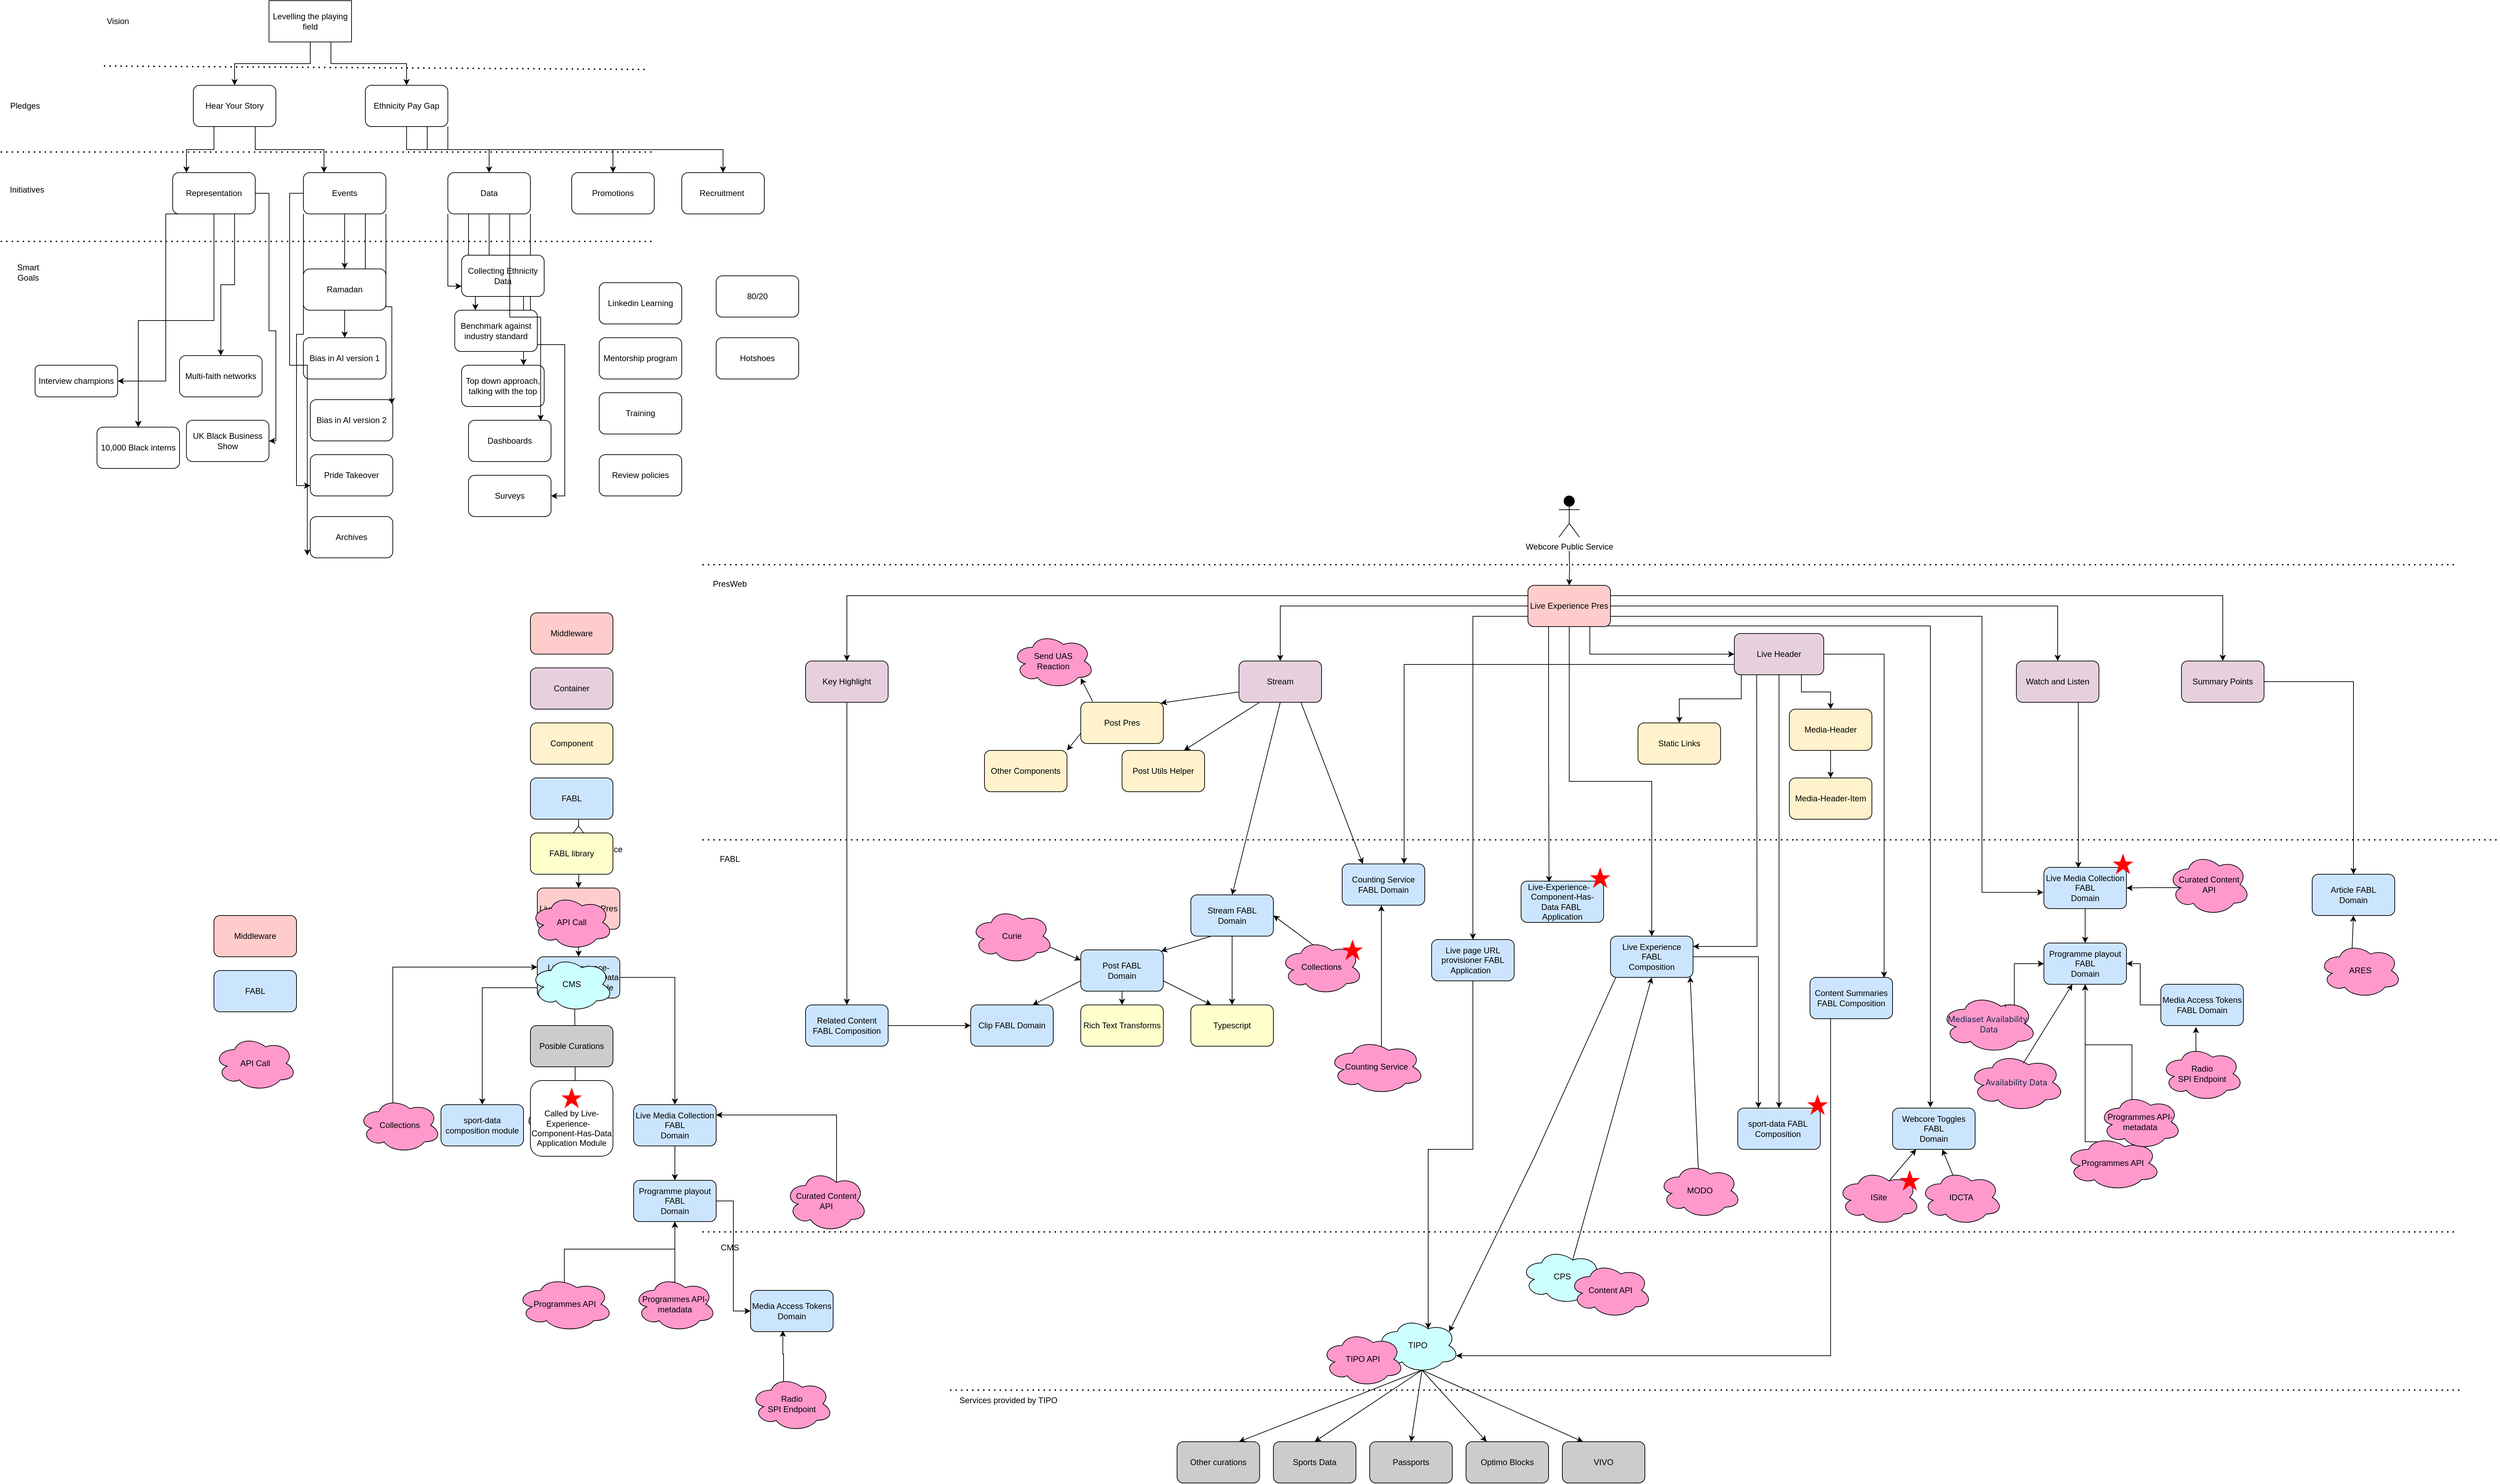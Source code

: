 <mxfile version="24.6.4" type="device">
  <diagram id="D_C9CgoH1-oNJAdn1xfm" name="Page-1">
    <mxGraphModel dx="2574" dy="1776" grid="1" gridSize="10" guides="1" tooltips="1" connect="1" arrows="1" fold="1" page="1" pageScale="1" pageWidth="1654" pageHeight="1169" math="0" shadow="0">
      <root>
        <mxCell id="0" />
        <mxCell id="1" parent="0" />
        <mxCell id="MXgVnOOtjn_4R803BDJC-6" style="edgeStyle=orthogonalEdgeStyle;rounded=0;orthogonalLoop=1;jettySize=auto;html=1;exitX=0.5;exitY=1;exitDx=0;exitDy=0;entryX=0.5;entryY=0;entryDx=0;entryDy=0;" parent="1" source="u1AnmYeogi4CsBhOd_pE-1" target="inRzKBUMJo77fQOLbEbk-1" edge="1">
          <mxGeometry relative="1" as="geometry" />
        </mxCell>
        <mxCell id="u1AnmYeogi4CsBhOd_pE-1" value="Live Experience Pres" style="rounded=1;whiteSpace=wrap;html=1;fillColor=#FFCCCC;" parent="1" vertex="1">
          <mxGeometry x="630" y="160" width="120" height="60" as="geometry" />
        </mxCell>
        <mxCell id="u1AnmYeogi4CsBhOd_pE-14" value="" style="edgeStyle=orthogonalEdgeStyle;rounded=0;orthogonalLoop=1;jettySize=auto;html=1;" parent="1" target="u1AnmYeogi4CsBhOd_pE-1" edge="1">
          <mxGeometry relative="1" as="geometry">
            <mxPoint x="690" y="110" as="sourcePoint" />
          </mxGeometry>
        </mxCell>
        <mxCell id="u1AnmYeogi4CsBhOd_pE-13" value="Webcore Public Service" style="shape=umlActor;verticalLabelPosition=bottom;verticalAlign=top;html=1;outlineConnect=0;fillColor=#000000;" parent="1" vertex="1">
          <mxGeometry x="675" y="30" width="30" height="60" as="geometry" />
        </mxCell>
        <mxCell id="u1AnmYeogi4CsBhOd_pE-20" value="Middleware" style="rounded=1;whiteSpace=wrap;html=1;fillColor=#FFCCCC;" parent="1" vertex="1">
          <mxGeometry x="160" y="200" width="120" height="60" as="geometry" />
        </mxCell>
        <mxCell id="u1AnmYeogi4CsBhOd_pE-38" value="FABL" style="rounded=1;whiteSpace=wrap;html=1;fillColor=#CCE5FF;" parent="1" vertex="1">
          <mxGeometry x="160" y="280" width="120" height="60" as="geometry" />
        </mxCell>
        <mxCell id="MXgVnOOtjn_4R803BDJC-22" style="edgeStyle=orthogonalEdgeStyle;rounded=0;orthogonalLoop=1;jettySize=auto;html=1;exitX=0.4;exitY=0.1;exitDx=0;exitDy=0;exitPerimeter=0;entryX=0;entryY=0.25;entryDx=0;entryDy=0;" parent="1" source="u1AnmYeogi4CsBhOd_pE-40" target="inRzKBUMJo77fQOLbEbk-1" edge="1">
          <mxGeometry relative="1" as="geometry">
            <Array as="points">
              <mxPoint x="420" y="473" />
              <mxPoint x="420" y="275" />
            </Array>
          </mxGeometry>
        </mxCell>
        <mxCell id="u1AnmYeogi4CsBhOd_pE-40" value="Collections" style="ellipse;shape=cloud;whiteSpace=wrap;html=1;fillColor=#FF99CC;" parent="1" vertex="1">
          <mxGeometry x="370" y="465" width="120" height="80" as="geometry" />
        </mxCell>
        <mxCell id="u1AnmYeogi4CsBhOd_pE-41" value="API Call" style="ellipse;shape=cloud;whiteSpace=wrap;html=1;fillColor=#FF99CC;" parent="1" vertex="1">
          <mxGeometry x="160" y="375" width="120" height="80" as="geometry" />
        </mxCell>
        <mxCell id="rdJYNih6Y4RyI_zJrLNg-6" value="" style="edgeStyle=orthogonalEdgeStyle;rounded=0;orthogonalLoop=1;jettySize=auto;html=1;" parent="1" source="rdJYNih6Y4RyI_zJrLNg-3" target="rdJYNih6Y4RyI_zJrLNg-5" edge="1">
          <mxGeometry relative="1" as="geometry" />
        </mxCell>
        <mxCell id="rdJYNih6Y4RyI_zJrLNg-3" value="Live Media Collection FABL &lt;br&gt;Domain" style="rounded=1;whiteSpace=wrap;html=1;fillColor=#CCE5FF;" parent="1" vertex="1">
          <mxGeometry x="770" y="475" width="120" height="60" as="geometry" />
        </mxCell>
        <mxCell id="vjbHLHq61flEUiFLiqb5-2" style="edgeStyle=orthogonalEdgeStyle;rounded=0;orthogonalLoop=1;jettySize=auto;html=1;exitX=1;exitY=0.5;exitDx=0;exitDy=0;entryX=0;entryY=0.5;entryDx=0;entryDy=0;" parent="1" source="rdJYNih6Y4RyI_zJrLNg-5" target="ux_oMKKzzyr7O_1YaeT2-5" edge="1">
          <mxGeometry relative="1" as="geometry" />
        </mxCell>
        <mxCell id="rdJYNih6Y4RyI_zJrLNg-5" value="Programme playout FABL &lt;br&gt;Domain" style="rounded=1;whiteSpace=wrap;html=1;fillColor=#CCE5FF;fontStyle=0" parent="1" vertex="1">
          <mxGeometry x="770" y="585" width="120" height="60" as="geometry" />
        </mxCell>
        <mxCell id="rdJYNih6Y4RyI_zJrLNg-8" style="edgeStyle=orthogonalEdgeStyle;rounded=0;orthogonalLoop=1;jettySize=auto;html=1;entryX=0.5;entryY=1;entryDx=0;entryDy=0;exitX=0.495;exitY=0.112;exitDx=0;exitDy=0;exitPerimeter=0;" parent="1" source="rdJYNih6Y4RyI_zJrLNg-7" target="rdJYNih6Y4RyI_zJrLNg-5" edge="1">
          <mxGeometry relative="1" as="geometry">
            <Array as="points">
              <mxPoint x="669" y="685" />
              <mxPoint x="830" y="685" />
            </Array>
          </mxGeometry>
        </mxCell>
        <mxCell id="rdJYNih6Y4RyI_zJrLNg-7" value="Programmes API" style="ellipse;shape=cloud;whiteSpace=wrap;html=1;fillColor=#FF99CC;" parent="1" vertex="1">
          <mxGeometry x="600" y="725" width="140" height="80" as="geometry" />
        </mxCell>
        <mxCell id="ux_oMKKzzyr7O_1YaeT2-4" style="edgeStyle=orthogonalEdgeStyle;rounded=0;orthogonalLoop=1;jettySize=auto;html=1;exitX=0.4;exitY=0.1;exitDx=0;exitDy=0;exitPerimeter=0;" parent="1" source="rdJYNih6Y4RyI_zJrLNg-9" edge="1">
          <mxGeometry relative="1" as="geometry">
            <mxPoint x="830" y="645" as="targetPoint" />
            <Array as="points">
              <mxPoint x="830" y="733" />
            </Array>
          </mxGeometry>
        </mxCell>
        <mxCell id="rdJYNih6Y4RyI_zJrLNg-9" value="Programmes API- metadata" style="ellipse;shape=cloud;whiteSpace=wrap;html=1;fillColor=#FF99CC;" parent="1" vertex="1">
          <mxGeometry x="770" y="725" width="120" height="80" as="geometry" />
        </mxCell>
        <mxCell id="vjbHLHq61flEUiFLiqb5-5" style="edgeStyle=orthogonalEdgeStyle;rounded=0;orthogonalLoop=1;jettySize=auto;html=1;exitX=0.625;exitY=0.2;exitDx=0;exitDy=0;exitPerimeter=0;entryX=1;entryY=0.25;entryDx=0;entryDy=0;" parent="1" source="rdJYNih6Y4RyI_zJrLNg-11" target="rdJYNih6Y4RyI_zJrLNg-3" edge="1">
          <mxGeometry relative="1" as="geometry">
            <Array as="points">
              <mxPoint x="1065" y="490" />
            </Array>
          </mxGeometry>
        </mxCell>
        <mxCell id="rdJYNih6Y4RyI_zJrLNg-11" value="Curated Content &lt;br&gt;API" style="ellipse;shape=cloud;whiteSpace=wrap;html=1;fillColor=#FF99CC;" parent="1" vertex="1">
          <mxGeometry x="990" y="570" width="120" height="90" as="geometry" />
        </mxCell>
        <mxCell id="ux_oMKKzzyr7O_1YaeT2-5" value="Media Access Tokens&lt;br&gt;Domain" style="rounded=1;whiteSpace=wrap;html=1;fillColor=#CCE5FF;" parent="1" vertex="1">
          <mxGeometry x="940" y="745" width="120" height="60" as="geometry" />
        </mxCell>
        <mxCell id="iHiufEfi1dGxY3bUx_QJ-1" value="Radio &lt;br&gt;SPI Endpoint" style="ellipse;shape=cloud;whiteSpace=wrap;html=1;fillColor=#FF99CC;" parent="1" vertex="1">
          <mxGeometry x="940" y="870" width="120" height="80" as="geometry" />
        </mxCell>
        <mxCell id="VT7qDLe_mPU5JYHRENlp-6" value="ISite" style="ellipse;shape=cloud;whiteSpace=wrap;html=1;fillColor=#FF99CC;" parent="1" vertex="1">
          <mxGeometry x="610" y="465" width="120" height="80" as="geometry" />
        </mxCell>
        <mxCell id="MXgVnOOtjn_4R803BDJC-13" style="edgeStyle=orthogonalEdgeStyle;rounded=0;orthogonalLoop=1;jettySize=auto;html=1;exitX=1;exitY=0.5;exitDx=0;exitDy=0;entryX=0.5;entryY=0;entryDx=0;entryDy=0;" parent="1" source="inRzKBUMJo77fQOLbEbk-1" target="rdJYNih6Y4RyI_zJrLNg-3" edge="1">
          <mxGeometry relative="1" as="geometry" />
        </mxCell>
        <mxCell id="vjbHLHq61flEUiFLiqb5-1" style="edgeStyle=orthogonalEdgeStyle;rounded=0;orthogonalLoop=1;jettySize=auto;html=1;exitX=0;exitY=0.75;exitDx=0;exitDy=0;" parent="1" source="inRzKBUMJo77fQOLbEbk-1" target="inRzKBUMJo77fQOLbEbk-6" edge="1">
          <mxGeometry relative="1" as="geometry" />
        </mxCell>
        <mxCell id="inRzKBUMJo77fQOLbEbk-1" value="Live-Experience-Component-Has-Data Application Module" style="rounded=1;whiteSpace=wrap;html=1;fillColor=#CCE5FF;" parent="1" vertex="1">
          <mxGeometry x="630" y="260" width="120" height="60" as="geometry" />
        </mxCell>
        <mxCell id="inRzKBUMJo77fQOLbEbk-6" value="sport-data composition module" style="rounded=1;whiteSpace=wrap;html=1;fillColor=#CCE5FF;fontStyle=0" parent="1" vertex="1">
          <mxGeometry x="490" y="475" width="120" height="60" as="geometry" />
        </mxCell>
        <mxCell id="MXgVnOOtjn_4R803BDJC-19" style="edgeStyle=orthogonalEdgeStyle;rounded=0;orthogonalLoop=1;jettySize=auto;html=1;exitX=0.625;exitY=0.2;exitDx=0;exitDy=0;exitPerimeter=0;entryX=0.452;entryY=1.008;entryDx=0;entryDy=0;entryPerimeter=0;" parent="1" source="VT7qDLe_mPU5JYHRENlp-6" target="inRzKBUMJo77fQOLbEbk-1" edge="1">
          <mxGeometry relative="1" as="geometry" />
        </mxCell>
        <mxCell id="vjbHLHq61flEUiFLiqb5-3" style="edgeStyle=orthogonalEdgeStyle;rounded=0;orthogonalLoop=1;jettySize=auto;html=1;exitX=0.4;exitY=0.1;exitDx=0;exitDy=0;exitPerimeter=0;entryX=0.391;entryY=0.973;entryDx=0;entryDy=0;entryPerimeter=0;" parent="1" source="iHiufEfi1dGxY3bUx_QJ-1" target="ux_oMKKzzyr7O_1YaeT2-5" edge="1">
          <mxGeometry relative="1" as="geometry" />
        </mxCell>
        <mxCell id="lGr2Wmkbl2Xa5cx99aQg-1" value="&lt;br&gt;&lt;br&gt;&lt;br&gt;Called by Live-Experience-&amp;nbsp; &amp;nbsp; Component-Has-Data Application Module&lt;br&gt;&amp;nbsp;" style="rounded=1;whiteSpace=wrap;html=1;fillColor=#FFFFFF;" parent="1" vertex="1">
          <mxGeometry x="620" y="440" width="120" height="110" as="geometry" />
        </mxCell>
        <mxCell id="lGr2Wmkbl2Xa5cx99aQg-2" value="" style="endArrow=classic;html=1;rounded=0;entryX=0.88;entryY=0.25;entryDx=0;entryDy=0;entryPerimeter=0;exitX=0.083;exitY=0.917;exitDx=0;exitDy=0;exitPerimeter=0;" parent="1" source="lGr2Wmkbl2Xa5cx99aQg-31" target="lGr2Wmkbl2Xa5cx99aQg-54" edge="1">
          <mxGeometry width="50" height="50" relative="1" as="geometry">
            <mxPoint x="1950" y="190" as="sourcePoint" />
            <mxPoint x="1870" y="370" as="targetPoint" />
            <Array as="points">
              <mxPoint x="2080" y="550" />
            </Array>
          </mxGeometry>
        </mxCell>
        <mxCell id="lGr2Wmkbl2Xa5cx99aQg-3" style="edgeStyle=orthogonalEdgeStyle;rounded=0;orthogonalLoop=1;jettySize=auto;html=1;exitX=0.75;exitY=1;exitDx=0;exitDy=0;entryX=0;entryY=0.5;entryDx=0;entryDy=0;" parent="1" source="lGr2Wmkbl2Xa5cx99aQg-11" target="lGr2Wmkbl2Xa5cx99aQg-97" edge="1">
          <mxGeometry relative="1" as="geometry" />
        </mxCell>
        <mxCell id="lGr2Wmkbl2Xa5cx99aQg-4" style="edgeStyle=orthogonalEdgeStyle;rounded=0;orthogonalLoop=1;jettySize=auto;html=1;exitX=1;exitY=0.75;exitDx=0;exitDy=0;entryX=-0.006;entryY=0.606;entryDx=0;entryDy=0;entryPerimeter=0;" parent="1" source="lGr2Wmkbl2Xa5cx99aQg-11" target="lGr2Wmkbl2Xa5cx99aQg-75" edge="1">
          <mxGeometry relative="1" as="geometry">
            <Array as="points">
              <mxPoint x="2730" y="-235" />
              <mxPoint x="2730" y="166" />
            </Array>
          </mxGeometry>
        </mxCell>
        <mxCell id="lGr2Wmkbl2Xa5cx99aQg-5" style="edgeStyle=orthogonalEdgeStyle;rounded=0;orthogonalLoop=1;jettySize=auto;html=1;exitX=1;exitY=0.5;exitDx=0;exitDy=0;entryX=0.5;entryY=0;entryDx=0;entryDy=0;" parent="1" source="lGr2Wmkbl2Xa5cx99aQg-11" target="lGr2Wmkbl2Xa5cx99aQg-105" edge="1">
          <mxGeometry relative="1" as="geometry" />
        </mxCell>
        <mxCell id="lGr2Wmkbl2Xa5cx99aQg-6" style="edgeStyle=orthogonalEdgeStyle;rounded=0;orthogonalLoop=1;jettySize=auto;html=1;exitX=1;exitY=0.25;exitDx=0;exitDy=0;entryX=0.5;entryY=0;entryDx=0;entryDy=0;" parent="1" source="lGr2Wmkbl2Xa5cx99aQg-11" target="lGr2Wmkbl2Xa5cx99aQg-71" edge="1">
          <mxGeometry relative="1" as="geometry" />
        </mxCell>
        <mxCell id="lGr2Wmkbl2Xa5cx99aQg-7" style="edgeStyle=orthogonalEdgeStyle;rounded=0;orthogonalLoop=1;jettySize=auto;html=1;exitX=0;exitY=0.75;exitDx=0;exitDy=0;entryX=0.5;entryY=0;entryDx=0;entryDy=0;" parent="1" source="lGr2Wmkbl2Xa5cx99aQg-11" target="lGr2Wmkbl2Xa5cx99aQg-83" edge="1">
          <mxGeometry relative="1" as="geometry" />
        </mxCell>
        <mxCell id="lGr2Wmkbl2Xa5cx99aQg-8" style="edgeStyle=orthogonalEdgeStyle;rounded=0;orthogonalLoop=1;jettySize=auto;html=1;exitX=0.5;exitY=1;exitDx=0;exitDy=0;entryX=0.5;entryY=0;entryDx=0;entryDy=0;" parent="1" source="lGr2Wmkbl2Xa5cx99aQg-11" target="lGr2Wmkbl2Xa5cx99aQg-31" edge="1">
          <mxGeometry relative="1" as="geometry" />
        </mxCell>
        <mxCell id="lGr2Wmkbl2Xa5cx99aQg-9" style="edgeStyle=orthogonalEdgeStyle;rounded=0;orthogonalLoop=1;jettySize=auto;html=1;exitX=1;exitY=1;exitDx=0;exitDy=0;entryX=0.5;entryY=0;entryDx=0;entryDy=0;" parent="1" edge="1">
          <mxGeometry relative="1" as="geometry">
            <mxPoint x="2185" y="-221" as="sourcePoint" />
            <mxPoint x="2655.0" y="479" as="targetPoint" />
            <Array as="points">
              <mxPoint x="2655" y="-221" />
            </Array>
          </mxGeometry>
        </mxCell>
        <mxCell id="lGr2Wmkbl2Xa5cx99aQg-10" style="edgeStyle=orthogonalEdgeStyle;rounded=0;orthogonalLoop=1;jettySize=auto;html=1;exitX=0;exitY=0.25;exitDx=0;exitDy=0;entryX=0.5;entryY=0;entryDx=0;entryDy=0;" parent="1" source="lGr2Wmkbl2Xa5cx99aQg-11" target="lGr2Wmkbl2Xa5cx99aQg-130" edge="1">
          <mxGeometry relative="1" as="geometry" />
        </mxCell>
        <mxCell id="lGr2Wmkbl2Xa5cx99aQg-11" value="Live Experience Pres" style="rounded=1;whiteSpace=wrap;html=1;fillColor=#FFCCCC;" parent="1" vertex="1">
          <mxGeometry x="2070" y="-280" width="120" height="60" as="geometry" />
        </mxCell>
        <mxCell id="lGr2Wmkbl2Xa5cx99aQg-12" value="Stream" style="rounded=1;whiteSpace=wrap;html=1;fillColor=#E6D0DE;" parent="1" vertex="1">
          <mxGeometry x="1650" y="-170" width="120" height="60" as="geometry" />
        </mxCell>
        <mxCell id="lGr2Wmkbl2Xa5cx99aQg-13" style="rounded=0;orthogonalLoop=1;jettySize=auto;html=1;exitX=0.25;exitY=1;exitDx=0;exitDy=0;entryX=1;entryY=0.25;entryDx=0;entryDy=0;" parent="1" source="lGr2Wmkbl2Xa5cx99aQg-97" target="lGr2Wmkbl2Xa5cx99aQg-31" edge="1">
          <mxGeometry relative="1" as="geometry">
            <Array as="points">
              <mxPoint x="2403" y="245" />
            </Array>
          </mxGeometry>
        </mxCell>
        <mxCell id="lGr2Wmkbl2Xa5cx99aQg-14" value="Post Pres" style="rounded=1;whiteSpace=wrap;html=1;fillColor=#FFF2CC;" parent="1" vertex="1">
          <mxGeometry x="1420" y="-110" width="120" height="60" as="geometry" />
        </mxCell>
        <mxCell id="lGr2Wmkbl2Xa5cx99aQg-15" value="Other Components" style="rounded=1;whiteSpace=wrap;html=1;fillColor=#FFF2CC;" parent="1" vertex="1">
          <mxGeometry x="1280" y="-40" width="120" height="60" as="geometry" />
        </mxCell>
        <mxCell id="lGr2Wmkbl2Xa5cx99aQg-16" value="Post Utils Helper" style="rounded=1;whiteSpace=wrap;html=1;fillColor=#FFF2CC;" parent="1" vertex="1">
          <mxGeometry x="1480" y="-40" width="120" height="60" as="geometry" />
        </mxCell>
        <mxCell id="lGr2Wmkbl2Xa5cx99aQg-17" value="" style="endArrow=classic;html=1;rounded=0;entryX=0.5;entryY=0;entryDx=0;entryDy=0;exitX=0;exitY=0.5;exitDx=0;exitDy=0;" parent="1" source="lGr2Wmkbl2Xa5cx99aQg-11" target="lGr2Wmkbl2Xa5cx99aQg-12" edge="1">
          <mxGeometry width="50" height="50" relative="1" as="geometry">
            <mxPoint x="1760" y="-220" as="sourcePoint" />
            <mxPoint x="1830" y="-120" as="targetPoint" />
            <Array as="points">
              <mxPoint x="1710" y="-250" />
            </Array>
          </mxGeometry>
        </mxCell>
        <mxCell id="lGr2Wmkbl2Xa5cx99aQg-18" value="" style="endArrow=classic;html=1;rounded=0;exitX=0;exitY=0.75;exitDx=0;exitDy=0;entryX=0.969;entryY=0.02;entryDx=0;entryDy=0;entryPerimeter=0;" parent="1" source="lGr2Wmkbl2Xa5cx99aQg-12" target="lGr2Wmkbl2Xa5cx99aQg-14" edge="1">
          <mxGeometry width="50" height="50" relative="1" as="geometry">
            <mxPoint x="1780" y="-70" as="sourcePoint" />
            <mxPoint x="1830" y="-120" as="targetPoint" />
          </mxGeometry>
        </mxCell>
        <mxCell id="lGr2Wmkbl2Xa5cx99aQg-19" value="" style="endArrow=classic;html=1;rounded=0;exitX=0;exitY=0.75;exitDx=0;exitDy=0;entryX=1;entryY=0;entryDx=0;entryDy=0;" parent="1" source="lGr2Wmkbl2Xa5cx99aQg-14" target="lGr2Wmkbl2Xa5cx99aQg-15" edge="1">
          <mxGeometry width="50" height="50" relative="1" as="geometry">
            <mxPoint x="1590" y="-70" as="sourcePoint" />
            <mxPoint x="1640" y="-120" as="targetPoint" />
          </mxGeometry>
        </mxCell>
        <mxCell id="lGr2Wmkbl2Xa5cx99aQg-20" value="" style="endArrow=classic;html=1;rounded=0;exitX=0.25;exitY=1;exitDx=0;exitDy=0;entryX=0.75;entryY=0;entryDx=0;entryDy=0;" parent="1" source="lGr2Wmkbl2Xa5cx99aQg-12" target="lGr2Wmkbl2Xa5cx99aQg-16" edge="1">
          <mxGeometry width="50" height="50" relative="1" as="geometry">
            <mxPoint x="1590" y="-70" as="sourcePoint" />
            <mxPoint x="1640" y="-120" as="targetPoint" />
          </mxGeometry>
        </mxCell>
        <mxCell id="lGr2Wmkbl2Xa5cx99aQg-21" value="" style="edgeStyle=orthogonalEdgeStyle;rounded=0;orthogonalLoop=1;jettySize=auto;html=1;" parent="1" target="lGr2Wmkbl2Xa5cx99aQg-11" edge="1">
          <mxGeometry relative="1" as="geometry">
            <mxPoint x="2130" y="-330" as="sourcePoint" />
          </mxGeometry>
        </mxCell>
        <mxCell id="lGr2Wmkbl2Xa5cx99aQg-22" value="Webcore Public Service" style="shape=umlActor;verticalLabelPosition=bottom;verticalAlign=top;html=1;outlineConnect=0;fillColor=#000000;" parent="1" vertex="1">
          <mxGeometry x="2115" y="-410" width="30" height="60" as="geometry" />
        </mxCell>
        <mxCell id="lGr2Wmkbl2Xa5cx99aQg-23" value="" style="endArrow=none;dashed=1;html=1;dashPattern=1 3;strokeWidth=2;rounded=0;" parent="1" edge="1">
          <mxGeometry width="50" height="50" relative="1" as="geometry">
            <mxPoint x="870" y="-310" as="sourcePoint" />
            <mxPoint x="3420" y="-310" as="targetPoint" />
          </mxGeometry>
        </mxCell>
        <mxCell id="lGr2Wmkbl2Xa5cx99aQg-24" value="PresWeb" style="text;html=1;strokeColor=none;fillColor=none;align=center;verticalAlign=middle;whiteSpace=wrap;rounded=0;" parent="1" vertex="1">
          <mxGeometry x="880" y="-297.5" width="60" height="30" as="geometry" />
        </mxCell>
        <mxCell id="lGr2Wmkbl2Xa5cx99aQg-25" value="" style="endArrow=none;dashed=1;html=1;dashPattern=1 3;strokeWidth=2;rounded=0;" parent="1" edge="1">
          <mxGeometry width="50" height="50" relative="1" as="geometry">
            <mxPoint x="2460" y="90" as="sourcePoint" />
            <mxPoint x="3480" y="90" as="targetPoint" />
          </mxGeometry>
        </mxCell>
        <mxCell id="lGr2Wmkbl2Xa5cx99aQg-26" value="FABL" style="text;html=1;strokeColor=none;fillColor=none;align=center;verticalAlign=middle;whiteSpace=wrap;rounded=0;" parent="1" vertex="1">
          <mxGeometry x="880" y="102.5" width="60" height="30" as="geometry" />
        </mxCell>
        <mxCell id="lGr2Wmkbl2Xa5cx99aQg-27" value="Middleware" style="rounded=1;whiteSpace=wrap;html=1;fillColor=#FFCCCC;" parent="1" vertex="1">
          <mxGeometry x="620" y="-240" width="120" height="60" as="geometry" />
        </mxCell>
        <mxCell id="lGr2Wmkbl2Xa5cx99aQg-28" value="Container" style="rounded=1;whiteSpace=wrap;html=1;fillColor=#E6D0DE;" parent="1" vertex="1">
          <mxGeometry x="620" y="-160" width="120" height="60" as="geometry" />
        </mxCell>
        <mxCell id="lGr2Wmkbl2Xa5cx99aQg-29" value="Component" style="rounded=1;whiteSpace=wrap;html=1;fillColor=#FFF2CC;" parent="1" vertex="1">
          <mxGeometry x="620" y="-80" width="120" height="60" as="geometry" />
        </mxCell>
        <mxCell id="lGr2Wmkbl2Xa5cx99aQg-30" style="edgeStyle=orthogonalEdgeStyle;rounded=0;orthogonalLoop=1;jettySize=auto;html=1;exitX=1;exitY=0.5;exitDx=0;exitDy=0;entryX=0.25;entryY=0;entryDx=0;entryDy=0;" parent="1" source="lGr2Wmkbl2Xa5cx99aQg-31" target="lGr2Wmkbl2Xa5cx99aQg-112" edge="1">
          <mxGeometry relative="1" as="geometry" />
        </mxCell>
        <mxCell id="lGr2Wmkbl2Xa5cx99aQg-31" value="Live Experience FABL&lt;br&gt;Composition" style="rounded=1;whiteSpace=wrap;html=1;fillColor=#CCE5FF;" parent="1" vertex="1">
          <mxGeometry x="2190" y="230" width="120" height="60" as="geometry" />
        </mxCell>
        <mxCell id="lGr2Wmkbl2Xa5cx99aQg-32" value="Stream FABL &lt;br&gt;Domain" style="rounded=1;whiteSpace=wrap;html=1;fillColor=#CCE5FF;" parent="1" vertex="1">
          <mxGeometry x="1580" y="170" width="120" height="60" as="geometry" />
        </mxCell>
        <mxCell id="lGr2Wmkbl2Xa5cx99aQg-33" value="Post FABL &lt;br&gt;Domain" style="rounded=1;whiteSpace=wrap;html=1;fillColor=#CCE5FF;" parent="1" vertex="1">
          <mxGeometry x="1420" y="250" width="120" height="60" as="geometry" />
        </mxCell>
        <mxCell id="lGr2Wmkbl2Xa5cx99aQg-34" value="Clip FABL Domain" style="rounded=1;whiteSpace=wrap;html=1;fillColor=#CCE5FF;" parent="1" vertex="1">
          <mxGeometry x="1260" y="330" width="120" height="60" as="geometry" />
        </mxCell>
        <mxCell id="lGr2Wmkbl2Xa5cx99aQg-35" value="" style="endArrow=classic;html=1;rounded=0;exitX=0.5;exitY=1;exitDx=0;exitDy=0;entryX=0.5;entryY=0;entryDx=0;entryDy=0;" parent="1" source="lGr2Wmkbl2Xa5cx99aQg-12" target="lGr2Wmkbl2Xa5cx99aQg-32" edge="1">
          <mxGeometry width="50" height="50" relative="1" as="geometry">
            <mxPoint x="1620" y="-100" as="sourcePoint" />
            <mxPoint x="1580" y="-30" as="targetPoint" />
          </mxGeometry>
        </mxCell>
        <mxCell id="lGr2Wmkbl2Xa5cx99aQg-36" value="" style="endArrow=classic;html=1;rounded=0;exitX=0.25;exitY=1;exitDx=0;exitDy=0;entryX=0.972;entryY=0.031;entryDx=0;entryDy=0;entryPerimeter=0;" parent="1" source="lGr2Wmkbl2Xa5cx99aQg-32" target="lGr2Wmkbl2Xa5cx99aQg-33" edge="1">
          <mxGeometry width="50" height="50" relative="1" as="geometry">
            <mxPoint x="1620" y="-100" as="sourcePoint" />
            <mxPoint x="1580" y="-30" as="targetPoint" />
          </mxGeometry>
        </mxCell>
        <mxCell id="lGr2Wmkbl2Xa5cx99aQg-37" value="" style="endArrow=classic;html=1;rounded=0;exitX=0;exitY=0.75;exitDx=0;exitDy=0;entryX=0.75;entryY=0;entryDx=0;entryDy=0;" parent="1" source="lGr2Wmkbl2Xa5cx99aQg-33" target="lGr2Wmkbl2Xa5cx99aQg-34" edge="1">
          <mxGeometry width="50" height="50" relative="1" as="geometry">
            <mxPoint x="1620" y="240" as="sourcePoint" />
            <mxPoint x="1570" y="260" as="targetPoint" />
          </mxGeometry>
        </mxCell>
        <mxCell id="lGr2Wmkbl2Xa5cx99aQg-38" value="Typescript" style="rounded=1;whiteSpace=wrap;html=1;fillColor=#FFFFCC;" parent="1" vertex="1">
          <mxGeometry x="1580" y="330" width="120" height="60" as="geometry" />
        </mxCell>
        <mxCell id="lGr2Wmkbl2Xa5cx99aQg-39" value="Rich Text Transforms" style="rounded=1;whiteSpace=wrap;html=1;fillColor=#FFFFCC;" parent="1" vertex="1">
          <mxGeometry x="1420" y="330" width="120" height="60" as="geometry" />
        </mxCell>
        <mxCell id="lGr2Wmkbl2Xa5cx99aQg-40" value="" style="endArrow=classic;html=1;rounded=0;exitX=0.5;exitY=1;exitDx=0;exitDy=0;entryX=0.5;entryY=0;entryDx=0;entryDy=0;" parent="1" source="lGr2Wmkbl2Xa5cx99aQg-32" target="lGr2Wmkbl2Xa5cx99aQg-38" edge="1">
          <mxGeometry width="50" height="50" relative="1" as="geometry">
            <mxPoint x="1620" y="240" as="sourcePoint" />
            <mxPoint x="1520" y="260" as="targetPoint" />
          </mxGeometry>
        </mxCell>
        <mxCell id="lGr2Wmkbl2Xa5cx99aQg-41" value="" style="endArrow=classic;html=1;rounded=0;exitX=1;exitY=0.75;exitDx=0;exitDy=0;entryX=0.25;entryY=0;entryDx=0;entryDy=0;" parent="1" source="lGr2Wmkbl2Xa5cx99aQg-33" target="lGr2Wmkbl2Xa5cx99aQg-38" edge="1">
          <mxGeometry width="50" height="50" relative="1" as="geometry">
            <mxPoint x="1650" y="240" as="sourcePoint" />
            <mxPoint x="1650" y="340" as="targetPoint" />
          </mxGeometry>
        </mxCell>
        <mxCell id="lGr2Wmkbl2Xa5cx99aQg-42" value="" style="endArrow=classic;html=1;rounded=0;exitX=0.5;exitY=1;exitDx=0;exitDy=0;entryX=0.5;entryY=0;entryDx=0;entryDy=0;" parent="1" source="lGr2Wmkbl2Xa5cx99aQg-33" target="lGr2Wmkbl2Xa5cx99aQg-39" edge="1">
          <mxGeometry width="50" height="50" relative="1" as="geometry">
            <mxPoint x="1660" y="250" as="sourcePoint" />
            <mxPoint x="1660" y="350" as="targetPoint" />
          </mxGeometry>
        </mxCell>
        <mxCell id="lGr2Wmkbl2Xa5cx99aQg-43" value="FABL library" style="rounded=1;whiteSpace=wrap;html=1;fillColor=#FFFFCC;" parent="1" vertex="1">
          <mxGeometry x="620" y="80" width="120" height="60" as="geometry" />
        </mxCell>
        <mxCell id="lGr2Wmkbl2Xa5cx99aQg-44" value="FABL" style="rounded=1;whiteSpace=wrap;html=1;fillColor=#CCE5FF;" parent="1" vertex="1">
          <mxGeometry x="620" width="120" height="60" as="geometry" />
        </mxCell>
        <mxCell id="lGr2Wmkbl2Xa5cx99aQg-45" value="Curie" style="ellipse;shape=cloud;whiteSpace=wrap;html=1;fillColor=#FF99CC;" parent="1" vertex="1">
          <mxGeometry x="1260" y="190" width="120" height="80" as="geometry" />
        </mxCell>
        <mxCell id="lGr2Wmkbl2Xa5cx99aQg-46" value="Collections" style="ellipse;shape=cloud;whiteSpace=wrap;html=1;fillColor=#FF99CC;" parent="1" vertex="1">
          <mxGeometry x="1710" y="235" width="120" height="80" as="geometry" />
        </mxCell>
        <mxCell id="lGr2Wmkbl2Xa5cx99aQg-47" value="API Call" style="ellipse;shape=cloud;whiteSpace=wrap;html=1;fillColor=#FF99CC;" parent="1" vertex="1">
          <mxGeometry x="620" y="170" width="120" height="80" as="geometry" />
        </mxCell>
        <mxCell id="lGr2Wmkbl2Xa5cx99aQg-48" value="CMS" style="ellipse;shape=cloud;whiteSpace=wrap;html=1;fillColor=#CCFFFF;" parent="1" vertex="1">
          <mxGeometry x="620" y="260" width="120" height="80" as="geometry" />
        </mxCell>
        <mxCell id="lGr2Wmkbl2Xa5cx99aQg-49" value="" style="endArrow=classic;html=1;rounded=0;exitX=0.4;exitY=0.1;exitDx=0;exitDy=0;exitPerimeter=0;entryX=1;entryY=0.5;entryDx=0;entryDy=0;" parent="1" source="lGr2Wmkbl2Xa5cx99aQg-46" target="lGr2Wmkbl2Xa5cx99aQg-32" edge="1">
          <mxGeometry width="50" height="50" relative="1" as="geometry">
            <mxPoint x="1420" y="120" as="sourcePoint" />
            <mxPoint x="1470" y="70" as="targetPoint" />
          </mxGeometry>
        </mxCell>
        <mxCell id="lGr2Wmkbl2Xa5cx99aQg-50" value="" style="endArrow=classic;html=1;rounded=0;exitX=0.96;exitY=0.7;exitDx=0;exitDy=0;exitPerimeter=0;entryX=0;entryY=0.25;entryDx=0;entryDy=0;" parent="1" source="lGr2Wmkbl2Xa5cx99aQg-45" target="lGr2Wmkbl2Xa5cx99aQg-33" edge="1">
          <mxGeometry width="50" height="50" relative="1" as="geometry">
            <mxPoint x="1465.2" y="186" as="sourcePoint" />
            <mxPoint x="1590" y="210" as="targetPoint" />
          </mxGeometry>
        </mxCell>
        <mxCell id="lGr2Wmkbl2Xa5cx99aQg-51" value="Posible Curations" style="rounded=1;whiteSpace=wrap;html=1;fillColor=#CCCCCC;" parent="1" vertex="1">
          <mxGeometry x="620" y="360" width="120" height="60" as="geometry" />
        </mxCell>
        <mxCell id="lGr2Wmkbl2Xa5cx99aQg-52" value="" style="endArrow=none;dashed=1;html=1;dashPattern=1 3;strokeWidth=2;rounded=0;" parent="1" edge="1">
          <mxGeometry width="50" height="50" relative="1" as="geometry">
            <mxPoint x="870" y="660" as="sourcePoint" />
            <mxPoint x="3420" y="660" as="targetPoint" />
          </mxGeometry>
        </mxCell>
        <mxCell id="lGr2Wmkbl2Xa5cx99aQg-53" value="CMS" style="text;html=1;strokeColor=none;fillColor=none;align=center;verticalAlign=middle;whiteSpace=wrap;rounded=0;" parent="1" vertex="1">
          <mxGeometry x="880" y="667.5" width="60" height="30" as="geometry" />
        </mxCell>
        <mxCell id="lGr2Wmkbl2Xa5cx99aQg-54" value="TIPO" style="ellipse;shape=cloud;whiteSpace=wrap;html=1;fillColor=#CCFFFF;" parent="1" vertex="1">
          <mxGeometry x="1850" y="785" width="120" height="80" as="geometry" />
        </mxCell>
        <mxCell id="lGr2Wmkbl2Xa5cx99aQg-55" value="TIPO API" style="ellipse;shape=cloud;whiteSpace=wrap;html=1;fillColor=#FF99CC;" parent="1" vertex="1">
          <mxGeometry x="1770" y="805" width="120" height="80" as="geometry" />
        </mxCell>
        <mxCell id="lGr2Wmkbl2Xa5cx99aQg-56" value="" style="endArrow=none;dashed=1;html=1;dashPattern=1 3;strokeWidth=2;rounded=0;" parent="1" edge="1">
          <mxGeometry width="50" height="50" relative="1" as="geometry">
            <mxPoint x="1230" y="890" as="sourcePoint" />
            <mxPoint x="3430" y="890" as="targetPoint" />
          </mxGeometry>
        </mxCell>
        <mxCell id="lGr2Wmkbl2Xa5cx99aQg-57" value="Services provided by TIPO" style="text;html=1;strokeColor=none;fillColor=none;align=center;verticalAlign=middle;whiteSpace=wrap;rounded=0;" parent="1" vertex="1">
          <mxGeometry x="1230" y="890" width="170" height="30" as="geometry" />
        </mxCell>
        <mxCell id="lGr2Wmkbl2Xa5cx99aQg-58" value="Other curations" style="rounded=1;whiteSpace=wrap;html=1;fillColor=#CCCCCC;" parent="1" vertex="1">
          <mxGeometry x="1560" y="965" width="120" height="60" as="geometry" />
        </mxCell>
        <mxCell id="lGr2Wmkbl2Xa5cx99aQg-59" value="Sports Data" style="rounded=1;whiteSpace=wrap;html=1;fillColor=#CCCCCC;" parent="1" vertex="1">
          <mxGeometry x="1700" y="965" width="120" height="60" as="geometry" />
        </mxCell>
        <mxCell id="lGr2Wmkbl2Xa5cx99aQg-60" value="Passports" style="rounded=1;whiteSpace=wrap;html=1;fillColor=#CCCCCC;" parent="1" vertex="1">
          <mxGeometry x="1840" y="965" width="120" height="60" as="geometry" />
        </mxCell>
        <mxCell id="lGr2Wmkbl2Xa5cx99aQg-61" value="Optimo Blocks" style="rounded=1;whiteSpace=wrap;html=1;fillColor=#CCCCCC;" parent="1" vertex="1">
          <mxGeometry x="1980" y="965" width="120" height="60" as="geometry" />
        </mxCell>
        <mxCell id="lGr2Wmkbl2Xa5cx99aQg-62" value="VIVO" style="rounded=1;whiteSpace=wrap;html=1;fillColor=#CCCCCC;" parent="1" vertex="1">
          <mxGeometry x="2120" y="965" width="120" height="60" as="geometry" />
        </mxCell>
        <mxCell id="lGr2Wmkbl2Xa5cx99aQg-63" value="" style="endArrow=classic;html=1;rounded=0;exitX=0.55;exitY=0.95;exitDx=0;exitDy=0;exitPerimeter=0;entryX=0.75;entryY=0;entryDx=0;entryDy=0;" parent="1" source="lGr2Wmkbl2Xa5cx99aQg-54" target="lGr2Wmkbl2Xa5cx99aQg-58" edge="1">
          <mxGeometry width="50" height="50" relative="1" as="geometry">
            <mxPoint x="1720" y="945" as="sourcePoint" />
            <mxPoint x="1770" y="895" as="targetPoint" />
          </mxGeometry>
        </mxCell>
        <mxCell id="lGr2Wmkbl2Xa5cx99aQg-64" value="" style="endArrow=classic;html=1;rounded=0;exitX=0.55;exitY=0.95;exitDx=0;exitDy=0;exitPerimeter=0;entryX=0.5;entryY=0;entryDx=0;entryDy=0;" parent="1" source="lGr2Wmkbl2Xa5cx99aQg-54" target="lGr2Wmkbl2Xa5cx99aQg-59" edge="1">
          <mxGeometry width="50" height="50" relative="1" as="geometry">
            <mxPoint x="1836" y="821" as="sourcePoint" />
            <mxPoint x="1660" y="975" as="targetPoint" />
          </mxGeometry>
        </mxCell>
        <mxCell id="lGr2Wmkbl2Xa5cx99aQg-65" value="" style="endArrow=classic;html=1;rounded=0;exitX=0.55;exitY=0.95;exitDx=0;exitDy=0;exitPerimeter=0;entryX=0.5;entryY=0;entryDx=0;entryDy=0;" parent="1" source="lGr2Wmkbl2Xa5cx99aQg-54" target="lGr2Wmkbl2Xa5cx99aQg-60" edge="1">
          <mxGeometry width="50" height="50" relative="1" as="geometry">
            <mxPoint x="1846" y="831" as="sourcePoint" />
            <mxPoint x="1670" y="985" as="targetPoint" />
          </mxGeometry>
        </mxCell>
        <mxCell id="lGr2Wmkbl2Xa5cx99aQg-66" value="" style="endArrow=classic;html=1;rounded=0;exitX=0.55;exitY=0.95;exitDx=0;exitDy=0;exitPerimeter=0;entryX=0.25;entryY=0;entryDx=0;entryDy=0;" parent="1" source="lGr2Wmkbl2Xa5cx99aQg-54" target="lGr2Wmkbl2Xa5cx99aQg-61" edge="1">
          <mxGeometry width="50" height="50" relative="1" as="geometry">
            <mxPoint x="1856" y="841" as="sourcePoint" />
            <mxPoint x="1680" y="995" as="targetPoint" />
          </mxGeometry>
        </mxCell>
        <mxCell id="lGr2Wmkbl2Xa5cx99aQg-67" value="" style="endArrow=classic;html=1;rounded=0;exitX=0.55;exitY=0.95;exitDx=0;exitDy=0;exitPerimeter=0;entryX=0.25;entryY=0;entryDx=0;entryDy=0;" parent="1" source="lGr2Wmkbl2Xa5cx99aQg-54" target="lGr2Wmkbl2Xa5cx99aQg-62" edge="1">
          <mxGeometry width="50" height="50" relative="1" as="geometry">
            <mxPoint x="1866" y="851" as="sourcePoint" />
            <mxPoint x="1690" y="1005" as="targetPoint" />
          </mxGeometry>
        </mxCell>
        <mxCell id="lGr2Wmkbl2Xa5cx99aQg-68" value="MODO" style="ellipse;shape=cloud;whiteSpace=wrap;html=1;fillColor=#FF99CC;" parent="1" vertex="1">
          <mxGeometry x="2260" y="560" width="120" height="80" as="geometry" />
        </mxCell>
        <mxCell id="lGr2Wmkbl2Xa5cx99aQg-69" value="" style="endArrow=classic;html=1;rounded=0;entryX=0.966;entryY=0.979;entryDx=0;entryDy=0;exitX=0.48;exitY=0.098;exitDx=0;exitDy=0;exitPerimeter=0;entryPerimeter=0;" parent="1" source="lGr2Wmkbl2Xa5cx99aQg-68" target="lGr2Wmkbl2Xa5cx99aQg-31" edge="1">
          <mxGeometry width="50" height="50" relative="1" as="geometry">
            <mxPoint x="1961.4" y="175" as="sourcePoint" />
            <mxPoint x="1911.4" y="225" as="targetPoint" />
          </mxGeometry>
        </mxCell>
        <mxCell id="lGr2Wmkbl2Xa5cx99aQg-70" style="edgeStyle=orthogonalEdgeStyle;rounded=0;orthogonalLoop=1;jettySize=auto;html=1;entryX=0.5;entryY=0;entryDx=0;entryDy=0;" parent="1" source="lGr2Wmkbl2Xa5cx99aQg-71" target="lGr2Wmkbl2Xa5cx99aQg-72" edge="1">
          <mxGeometry relative="1" as="geometry" />
        </mxCell>
        <mxCell id="lGr2Wmkbl2Xa5cx99aQg-71" value="Summary Points" style="rounded=1;whiteSpace=wrap;html=1;fillColor=#E6D0DE;" parent="1" vertex="1">
          <mxGeometry x="3020" y="-170" width="120" height="60" as="geometry" />
        </mxCell>
        <mxCell id="lGr2Wmkbl2Xa5cx99aQg-72" value="Article FABL &lt;br&gt;Domain" style="rounded=1;whiteSpace=wrap;html=1;fillColor=#CCE5FF;fontStyle=0" parent="1" vertex="1">
          <mxGeometry x="3210" y="140" width="120" height="60" as="geometry" />
        </mxCell>
        <mxCell id="lGr2Wmkbl2Xa5cx99aQg-73" value="" style="endArrow=classic;html=1;rounded=0;entryX=0.5;entryY=1;entryDx=0;entryDy=0;exitX=0.4;exitY=0.1;exitDx=0;exitDy=0;exitPerimeter=0;" parent="1" source="lGr2Wmkbl2Xa5cx99aQg-89" target="lGr2Wmkbl2Xa5cx99aQg-72" edge="1">
          <mxGeometry width="50" height="50" relative="1" as="geometry">
            <mxPoint x="3240" y="246" as="sourcePoint" />
            <mxPoint x="2890" y="220" as="targetPoint" />
          </mxGeometry>
        </mxCell>
        <mxCell id="lGr2Wmkbl2Xa5cx99aQg-74" value="" style="edgeStyle=orthogonalEdgeStyle;rounded=0;orthogonalLoop=1;jettySize=auto;html=1;" parent="1" source="lGr2Wmkbl2Xa5cx99aQg-75" target="lGr2Wmkbl2Xa5cx99aQg-76" edge="1">
          <mxGeometry relative="1" as="geometry" />
        </mxCell>
        <mxCell id="lGr2Wmkbl2Xa5cx99aQg-75" value="Live Media Collection FABL &lt;br&gt;Domain" style="rounded=1;whiteSpace=wrap;html=1;fillColor=#CCE5FF;" parent="1" vertex="1">
          <mxGeometry x="2820" y="130" width="120" height="60" as="geometry" />
        </mxCell>
        <mxCell id="lGr2Wmkbl2Xa5cx99aQg-76" value="Programme playout FABL &lt;br&gt;Domain" style="rounded=1;whiteSpace=wrap;html=1;fillColor=#CCE5FF;fontStyle=0" parent="1" vertex="1">
          <mxGeometry x="2820" y="240" width="120" height="60" as="geometry" />
        </mxCell>
        <mxCell id="lGr2Wmkbl2Xa5cx99aQg-77" style="edgeStyle=orthogonalEdgeStyle;rounded=0;orthogonalLoop=1;jettySize=auto;html=1;entryX=0.5;entryY=1;entryDx=0;entryDy=0;exitX=0.495;exitY=0.112;exitDx=0;exitDy=0;exitPerimeter=0;" parent="1" source="lGr2Wmkbl2Xa5cx99aQg-78" target="lGr2Wmkbl2Xa5cx99aQg-76" edge="1">
          <mxGeometry relative="1" as="geometry">
            <Array as="points">
              <mxPoint x="2880" y="529" />
            </Array>
          </mxGeometry>
        </mxCell>
        <mxCell id="lGr2Wmkbl2Xa5cx99aQg-78" value="Programmes API" style="ellipse;shape=cloud;whiteSpace=wrap;html=1;fillColor=#FF99CC;" parent="1" vertex="1">
          <mxGeometry x="2850" y="520" width="140" height="80" as="geometry" />
        </mxCell>
        <mxCell id="lGr2Wmkbl2Xa5cx99aQg-79" style="edgeStyle=orthogonalEdgeStyle;rounded=0;orthogonalLoop=1;jettySize=auto;html=1;exitX=0.4;exitY=0.1;exitDx=0;exitDy=0;exitPerimeter=0;" parent="1" source="lGr2Wmkbl2Xa5cx99aQg-80" edge="1">
          <mxGeometry relative="1" as="geometry">
            <mxPoint x="2880" y="300" as="targetPoint" />
            <Array as="points">
              <mxPoint x="2880" y="388" />
            </Array>
          </mxGeometry>
        </mxCell>
        <mxCell id="lGr2Wmkbl2Xa5cx99aQg-80" value="Programmes API- metadata" style="ellipse;shape=cloud;whiteSpace=wrap;html=1;fillColor=#FF99CC;" parent="1" vertex="1">
          <mxGeometry x="2900" y="460" width="120" height="80" as="geometry" />
        </mxCell>
        <mxCell id="lGr2Wmkbl2Xa5cx99aQg-81" style="edgeStyle=orthogonalEdgeStyle;rounded=0;orthogonalLoop=1;jettySize=auto;html=1;exitX=0.16;exitY=0.55;exitDx=0;exitDy=0;exitPerimeter=0;" parent="1" source="lGr2Wmkbl2Xa5cx99aQg-82" target="lGr2Wmkbl2Xa5cx99aQg-75" edge="1">
          <mxGeometry relative="1" as="geometry" />
        </mxCell>
        <mxCell id="lGr2Wmkbl2Xa5cx99aQg-82" value="Curated Content &lt;br&gt;API" style="ellipse;shape=cloud;whiteSpace=wrap;html=1;fillColor=#FF99CC;" parent="1" vertex="1">
          <mxGeometry x="3000" y="110" width="120" height="90" as="geometry" />
        </mxCell>
        <mxCell id="lGr2Wmkbl2Xa5cx99aQg-83" value="Live page URL provisioner FABL&lt;br&gt;Application&amp;nbsp;&amp;nbsp;" style="rounded=1;whiteSpace=wrap;html=1;fillColor=#CCE5FF;" parent="1" vertex="1">
          <mxGeometry x="1930" y="235" width="120" height="60" as="geometry" />
        </mxCell>
        <mxCell id="lGr2Wmkbl2Xa5cx99aQg-84" value="Counting Service FABL Domain" style="rounded=1;whiteSpace=wrap;html=1;fillColor=#CCE5FF;" parent="1" vertex="1">
          <mxGeometry x="1800" y="125" width="120" height="60" as="geometry" />
        </mxCell>
        <mxCell id="lGr2Wmkbl2Xa5cx99aQg-85" style="edgeStyle=orthogonalEdgeStyle;rounded=0;orthogonalLoop=1;jettySize=auto;html=1;entryX=1;entryY=0.5;entryDx=0;entryDy=0;" parent="1" source="lGr2Wmkbl2Xa5cx99aQg-86" target="lGr2Wmkbl2Xa5cx99aQg-76" edge="1">
          <mxGeometry relative="1" as="geometry">
            <Array as="points">
              <mxPoint x="2960" y="330" />
              <mxPoint x="2960" y="270" />
            </Array>
          </mxGeometry>
        </mxCell>
        <mxCell id="lGr2Wmkbl2Xa5cx99aQg-86" value="Media Access Tokens&lt;br&gt;FABL Domain" style="rounded=1;whiteSpace=wrap;html=1;fillColor=#CCE5FF;" parent="1" vertex="1">
          <mxGeometry x="2990" y="300" width="120" height="60" as="geometry" />
        </mxCell>
        <mxCell id="lGr2Wmkbl2Xa5cx99aQg-87" style="edgeStyle=orthogonalEdgeStyle;rounded=0;orthogonalLoop=1;jettySize=auto;html=1;exitX=0.4;exitY=0.1;exitDx=0;exitDy=0;exitPerimeter=0;entryX=0.425;entryY=1.033;entryDx=0;entryDy=0;entryPerimeter=0;" parent="1" source="lGr2Wmkbl2Xa5cx99aQg-88" target="lGr2Wmkbl2Xa5cx99aQg-86" edge="1">
          <mxGeometry relative="1" as="geometry" />
        </mxCell>
        <mxCell id="lGr2Wmkbl2Xa5cx99aQg-88" value="Radio &lt;br&gt;SPI Endpoint" style="ellipse;shape=cloud;whiteSpace=wrap;html=1;fillColor=#FF99CC;" parent="1" vertex="1">
          <mxGeometry x="2990" y="390" width="120" height="80" as="geometry" />
        </mxCell>
        <mxCell id="lGr2Wmkbl2Xa5cx99aQg-89" value="ARES" style="ellipse;shape=cloud;whiteSpace=wrap;html=1;fillColor=#FF99CC;" parent="1" vertex="1">
          <mxGeometry x="3220" y="240" width="120" height="80" as="geometry" />
        </mxCell>
        <mxCell id="lGr2Wmkbl2Xa5cx99aQg-90" style="edgeStyle=orthogonalEdgeStyle;rounded=0;orthogonalLoop=1;jettySize=auto;html=1;exitX=0.25;exitY=1;exitDx=0;exitDy=0;" parent="1" source="lGr2Wmkbl2Xa5cx99aQg-115" target="lGr2Wmkbl2Xa5cx99aQg-54" edge="1">
          <mxGeometry relative="1" as="geometry">
            <mxPoint x="2040" y="600" as="targetPoint" />
            <Array as="points">
              <mxPoint x="2510" y="840" />
            </Array>
          </mxGeometry>
        </mxCell>
        <mxCell id="lGr2Wmkbl2Xa5cx99aQg-91" style="edgeStyle=orthogonalEdgeStyle;rounded=0;orthogonalLoop=1;jettySize=auto;html=1;exitX=0.55;exitY=0.95;exitDx=0;exitDy=0;exitPerimeter=0;" parent="1" source="lGr2Wmkbl2Xa5cx99aQg-92" edge="1">
          <mxGeometry relative="1" as="geometry">
            <mxPoint x="1857" y="185" as="targetPoint" />
            <Array as="points">
              <mxPoint x="1857" y="185" />
            </Array>
          </mxGeometry>
        </mxCell>
        <mxCell id="lGr2Wmkbl2Xa5cx99aQg-92" value="Counting Service" style="ellipse;shape=cloud;whiteSpace=wrap;html=1;fillColor=#FF99CC;" parent="1" vertex="1">
          <mxGeometry x="1780" y="380" width="140" height="80" as="geometry" />
        </mxCell>
        <mxCell id="lGr2Wmkbl2Xa5cx99aQg-93" style="edgeStyle=orthogonalEdgeStyle;rounded=0;orthogonalLoop=1;jettySize=auto;html=1;exitX=0;exitY=0.75;exitDx=0;exitDy=0;" parent="1" source="lGr2Wmkbl2Xa5cx99aQg-97" target="lGr2Wmkbl2Xa5cx99aQg-84" edge="1">
          <mxGeometry relative="1" as="geometry">
            <mxPoint x="1890" y="120" as="targetPoint" />
            <Array as="points">
              <mxPoint x="1890" y="-165" />
            </Array>
          </mxGeometry>
        </mxCell>
        <mxCell id="lGr2Wmkbl2Xa5cx99aQg-94" style="edgeStyle=orthogonalEdgeStyle;rounded=0;orthogonalLoop=1;jettySize=auto;html=1;exitX=0.5;exitY=1;exitDx=0;exitDy=0;entryX=0.5;entryY=0;entryDx=0;entryDy=0;" parent="1" source="lGr2Wmkbl2Xa5cx99aQg-97" target="lGr2Wmkbl2Xa5cx99aQg-112" edge="1">
          <mxGeometry relative="1" as="geometry" />
        </mxCell>
        <mxCell id="lGr2Wmkbl2Xa5cx99aQg-95" style="edgeStyle=orthogonalEdgeStyle;rounded=0;orthogonalLoop=1;jettySize=auto;html=1;exitX=0.078;exitY=0.984;exitDx=0;exitDy=0;exitPerimeter=0;" parent="1" source="lGr2Wmkbl2Xa5cx99aQg-97" target="lGr2Wmkbl2Xa5cx99aQg-124" edge="1">
          <mxGeometry relative="1" as="geometry" />
        </mxCell>
        <mxCell id="lGr2Wmkbl2Xa5cx99aQg-96" style="edgeStyle=orthogonalEdgeStyle;rounded=0;orthogonalLoop=1;jettySize=auto;html=1;exitX=0.75;exitY=1;exitDx=0;exitDy=0;entryX=0.5;entryY=0;entryDx=0;entryDy=0;" parent="1" source="lGr2Wmkbl2Xa5cx99aQg-97" target="lGr2Wmkbl2Xa5cx99aQg-126" edge="1">
          <mxGeometry relative="1" as="geometry" />
        </mxCell>
        <mxCell id="lGr2Wmkbl2Xa5cx99aQg-97" value="Live Header" style="rounded=1;whiteSpace=wrap;html=1;fillColor=#E6D0DE;" parent="1" vertex="1">
          <mxGeometry x="2370" y="-210" width="130" height="60" as="geometry" />
        </mxCell>
        <mxCell id="lGr2Wmkbl2Xa5cx99aQg-98" value="" style="endArrow=classic;html=1;rounded=0;exitX=0.625;exitY=0.2;exitDx=0;exitDy=0;exitPerimeter=0;entryX=0.5;entryY=1;entryDx=0;entryDy=0;" parent="1" source="lGr2Wmkbl2Xa5cx99aQg-99" target="lGr2Wmkbl2Xa5cx99aQg-31" edge="1">
          <mxGeometry width="50" height="50" relative="1" as="geometry">
            <mxPoint x="2085" y="540" as="sourcePoint" />
            <mxPoint x="2273" y="310" as="targetPoint" />
          </mxGeometry>
        </mxCell>
        <mxCell id="lGr2Wmkbl2Xa5cx99aQg-99" value="CPS" style="ellipse;shape=cloud;whiteSpace=wrap;html=1;fillColor=#CCFFFF;" parent="1" vertex="1">
          <mxGeometry x="2060" y="685" width="120" height="80" as="geometry" />
        </mxCell>
        <mxCell id="lGr2Wmkbl2Xa5cx99aQg-100" value="Content API&lt;span style=&quot;color: rgba(0, 0, 0, 0); font-family: monospace; font-size: 0px; text-align: start;&quot;&gt;%3CmxGraphModel%3E%3Croot%3E%3CmxCell%20id%3D%220%22%2F%3E%3CmxCell%20id%3D%221%22%20parent%3D%220%22%2F%3E%3CmxCell%20id%3D%222%22%20value%3D%22API%20Call%22%20style%3D%22ellipse%3Bshape%3Dcloud%3BwhiteSpace%3Dwrap%3Bhtml%3D1%3BfillColor%3D%23FF99CC%3B%22%20vertex%3D%221%22%20parent%3D%221%22%3E%3CmxGeometry%20x%3D%22160%22%20y%3D%22610%22%20width%3D%22120%22%20height%3D%2280%22%20as%3D%22geometry%22%2F%3E%3C%2FmxCell%3E%3C%2Froot%3E%3C%2FmxGraphModel%3E&lt;/span&gt;" style="ellipse;shape=cloud;whiteSpace=wrap;html=1;fillColor=#FF99CC;" parent="1" vertex="1">
          <mxGeometry x="2130" y="705" width="120" height="80" as="geometry" />
        </mxCell>
        <mxCell id="lGr2Wmkbl2Xa5cx99aQg-101" value="" style="endArrow=classic;html=1;rounded=0;entryX=0.25;entryY=0;entryDx=0;entryDy=0;exitX=0.75;exitY=1;exitDx=0;exitDy=0;" parent="1" source="lGr2Wmkbl2Xa5cx99aQg-12" target="lGr2Wmkbl2Xa5cx99aQg-84" edge="1">
          <mxGeometry width="50" height="50" relative="1" as="geometry">
            <mxPoint x="1700" y="-110" as="sourcePoint" />
            <mxPoint x="1760" y="-10" as="targetPoint" />
          </mxGeometry>
        </mxCell>
        <mxCell id="lGr2Wmkbl2Xa5cx99aQg-102" value="&lt;div&gt;Send UAS&lt;/div&gt;&lt;div&gt;Reaction&lt;/div&gt;" style="ellipse;shape=cloud;whiteSpace=wrap;html=1;fillColor=#FF99CC;" parent="1" vertex="1">
          <mxGeometry x="1320" y="-210" width="120" height="80" as="geometry" />
        </mxCell>
        <mxCell id="lGr2Wmkbl2Xa5cx99aQg-103" value="" style="endArrow=classic;html=1;rounded=0;exitX=0.143;exitY=-0.021;exitDx=0;exitDy=0;exitPerimeter=0;" parent="1" source="lGr2Wmkbl2Xa5cx99aQg-14" edge="1">
          <mxGeometry width="50" height="50" relative="1" as="geometry">
            <mxPoint x="1450" y="-95" as="sourcePoint" />
            <mxPoint x="1420" y="-145" as="targetPoint" />
          </mxGeometry>
        </mxCell>
        <mxCell id="lGr2Wmkbl2Xa5cx99aQg-104" style="edgeStyle=orthogonalEdgeStyle;rounded=0;orthogonalLoop=1;jettySize=auto;html=1;exitX=0.75;exitY=1;exitDx=0;exitDy=0;entryX=0.417;entryY=0.017;entryDx=0;entryDy=0;entryPerimeter=0;" parent="1" source="lGr2Wmkbl2Xa5cx99aQg-105" target="lGr2Wmkbl2Xa5cx99aQg-75" edge="1">
          <mxGeometry relative="1" as="geometry" />
        </mxCell>
        <mxCell id="lGr2Wmkbl2Xa5cx99aQg-105" value="Watch and Listen" style="rounded=1;whiteSpace=wrap;html=1;fillColor=#E6D0DE;" parent="1" vertex="1">
          <mxGeometry x="2780" y="-170" width="120" height="60" as="geometry" />
        </mxCell>
        <mxCell id="lGr2Wmkbl2Xa5cx99aQg-106" value="Webcore Toggles FABL &lt;br&gt;Domain" style="rounded=1;whiteSpace=wrap;html=1;fillColor=#CCE5FF;" parent="1" vertex="1">
          <mxGeometry x="2600" y="480" width="120" height="60" as="geometry" />
        </mxCell>
        <mxCell id="lGr2Wmkbl2Xa5cx99aQg-107" style="rounded=0;orthogonalLoop=1;jettySize=auto;html=1;exitX=0.625;exitY=0.2;exitDx=0;exitDy=0;exitPerimeter=0;" parent="1" source="lGr2Wmkbl2Xa5cx99aQg-108" target="lGr2Wmkbl2Xa5cx99aQg-106" edge="1">
          <mxGeometry relative="1" as="geometry" />
        </mxCell>
        <mxCell id="lGr2Wmkbl2Xa5cx99aQg-108" value="ISite" style="ellipse;shape=cloud;whiteSpace=wrap;html=1;fillColor=#FF99CC;" parent="1" vertex="1">
          <mxGeometry x="2520" y="570" width="120" height="80" as="geometry" />
        </mxCell>
        <mxCell id="lGr2Wmkbl2Xa5cx99aQg-109" style="rounded=0;orthogonalLoop=1;jettySize=auto;html=1;exitX=0.4;exitY=0.1;exitDx=0;exitDy=0;exitPerimeter=0;" parent="1" source="lGr2Wmkbl2Xa5cx99aQg-110" target="lGr2Wmkbl2Xa5cx99aQg-106" edge="1">
          <mxGeometry relative="1" as="geometry">
            <mxPoint x="2620" y="570" as="targetPoint" />
          </mxGeometry>
        </mxCell>
        <mxCell id="lGr2Wmkbl2Xa5cx99aQg-110" value="IDCTA" style="ellipse;shape=cloud;whiteSpace=wrap;html=1;fillColor=#FF99CC;" parent="1" vertex="1">
          <mxGeometry x="2640" y="570" width="120" height="80" as="geometry" />
        </mxCell>
        <mxCell id="lGr2Wmkbl2Xa5cx99aQg-111" style="edgeStyle=orthogonalEdgeStyle;rounded=0;orthogonalLoop=1;jettySize=auto;html=1;exitX=0.5;exitY=1;exitDx=0;exitDy=0;" parent="1" edge="1">
          <mxGeometry relative="1" as="geometry">
            <mxPoint x="2650" y="-110" as="sourcePoint" />
            <mxPoint x="2650" y="-110" as="targetPoint" />
          </mxGeometry>
        </mxCell>
        <mxCell id="lGr2Wmkbl2Xa5cx99aQg-112" value="sport-data&amp;nbsp;FABL&amp;nbsp;&lt;br&gt;Composition&amp;nbsp;" style="rounded=1;whiteSpace=wrap;html=1;fillColor=#CCE5FF;fontStyle=0" parent="1" vertex="1">
          <mxGeometry x="2375" y="480" width="120" height="60" as="geometry" />
        </mxCell>
        <mxCell id="lGr2Wmkbl2Xa5cx99aQg-113" style="edgeStyle=orthogonalEdgeStyle;rounded=0;orthogonalLoop=1;jettySize=auto;html=1;entryX=0.625;entryY=0.2;entryDx=0;entryDy=0;entryPerimeter=0;" parent="1" source="lGr2Wmkbl2Xa5cx99aQg-83" target="lGr2Wmkbl2Xa5cx99aQg-54" edge="1">
          <mxGeometry relative="1" as="geometry" />
        </mxCell>
        <mxCell id="lGr2Wmkbl2Xa5cx99aQg-114" value="" style="endArrow=none;dashed=1;html=1;dashPattern=1 3;strokeWidth=2;rounded=0;" parent="1" edge="1">
          <mxGeometry width="50" height="50" relative="1" as="geometry">
            <mxPoint x="870" y="90" as="sourcePoint" />
            <mxPoint x="2460" y="90" as="targetPoint" />
          </mxGeometry>
        </mxCell>
        <mxCell id="lGr2Wmkbl2Xa5cx99aQg-115" value="Content Summaries&lt;br&gt;FABL Composition" style="rounded=1;whiteSpace=wrap;html=1;fillColor=#CCE5FF;" parent="1" vertex="1">
          <mxGeometry x="2480" y="290" width="120" height="60" as="geometry" />
        </mxCell>
        <mxCell id="lGr2Wmkbl2Xa5cx99aQg-116" value="Live-Experience-&amp;nbsp; &amp;nbsp; Component-Has-Data&amp;nbsp;FABL&amp;nbsp;&lt;br&gt;Application" style="rounded=1;whiteSpace=wrap;html=1;fillColor=#CCE5FF;" parent="1" vertex="1">
          <mxGeometry x="2060" y="150" width="120" height="60" as="geometry" />
        </mxCell>
        <mxCell id="lGr2Wmkbl2Xa5cx99aQg-117" style="edgeStyle=orthogonalEdgeStyle;rounded=0;orthogonalLoop=1;jettySize=auto;html=1;exitX=0.25;exitY=1;exitDx=0;exitDy=0;entryX=0.339;entryY=0.025;entryDx=0;entryDy=0;entryPerimeter=0;" parent="1" source="lGr2Wmkbl2Xa5cx99aQg-11" target="lGr2Wmkbl2Xa5cx99aQg-116" edge="1">
          <mxGeometry relative="1" as="geometry" />
        </mxCell>
        <mxCell id="lGr2Wmkbl2Xa5cx99aQg-118" value="" style="html=1;verticalLabelPosition=bottom;labelBackgroundColor=#ffffff;verticalAlign=top;shadow=0;dashed=0;strokeWidth=2;shape=mxgraph.ios7.misc.star;fillColor=#FF0000;strokeColor=none;sketch=0;" parent="1" vertex="1">
          <mxGeometry x="2160" y="130" width="30" height="30" as="geometry" />
        </mxCell>
        <mxCell id="lGr2Wmkbl2Xa5cx99aQg-119" value="" style="html=1;verticalLabelPosition=bottom;labelBackgroundColor=#ffffff;verticalAlign=top;shadow=0;dashed=0;strokeWidth=2;shape=mxgraph.ios7.misc.star;fillColor=#FF0000;strokeColor=none;sketch=0;" parent="1" vertex="1">
          <mxGeometry x="2476" y="460" width="30" height="30" as="geometry" />
        </mxCell>
        <mxCell id="lGr2Wmkbl2Xa5cx99aQg-120" value="" style="html=1;verticalLabelPosition=bottom;labelBackgroundColor=#ffffff;verticalAlign=top;shadow=0;dashed=0;strokeWidth=2;shape=mxgraph.ios7.misc.star;fillColor=#FF0000;strokeColor=none;sketch=0;" parent="1" vertex="1">
          <mxGeometry x="2920" y="110" width="30" height="30" as="geometry" />
        </mxCell>
        <mxCell id="lGr2Wmkbl2Xa5cx99aQg-121" value="" style="html=1;verticalLabelPosition=bottom;labelBackgroundColor=#ffffff;verticalAlign=top;shadow=0;dashed=0;strokeWidth=2;shape=mxgraph.ios7.misc.star;fillColor=#FF0000;strokeColor=none;sketch=0;" parent="1" vertex="1">
          <mxGeometry x="2610" y="570" width="30" height="30" as="geometry" />
        </mxCell>
        <mxCell id="lGr2Wmkbl2Xa5cx99aQg-122" value="" style="html=1;verticalLabelPosition=bottom;labelBackgroundColor=#ffffff;verticalAlign=top;shadow=0;dashed=0;strokeWidth=2;shape=mxgraph.ios7.misc.star;fillColor=#FF0000;strokeColor=none;sketch=0;" parent="1" vertex="1">
          <mxGeometry x="1800" y="235" width="30" height="30" as="geometry" />
        </mxCell>
        <mxCell id="lGr2Wmkbl2Xa5cx99aQg-123" value="" style="html=1;verticalLabelPosition=bottom;labelBackgroundColor=#ffffff;verticalAlign=top;shadow=0;dashed=0;strokeWidth=2;shape=mxgraph.ios7.misc.star;fillColor=#FF0000;strokeColor=none;sketch=0;" parent="1" vertex="1">
          <mxGeometry x="665" y="450" width="30" height="30" as="geometry" />
        </mxCell>
        <mxCell id="lGr2Wmkbl2Xa5cx99aQg-124" value="Static Links" style="rounded=1;whiteSpace=wrap;html=1;fillColor=#FFF2CC;" parent="1" vertex="1">
          <mxGeometry x="2230" y="-80" width="120" height="60" as="geometry" />
        </mxCell>
        <mxCell id="lGr2Wmkbl2Xa5cx99aQg-125" style="edgeStyle=orthogonalEdgeStyle;rounded=0;orthogonalLoop=1;jettySize=auto;html=1;exitX=0.5;exitY=1;exitDx=0;exitDy=0;entryX=0.5;entryY=0;entryDx=0;entryDy=0;" parent="1" source="lGr2Wmkbl2Xa5cx99aQg-126" target="lGr2Wmkbl2Xa5cx99aQg-128" edge="1">
          <mxGeometry relative="1" as="geometry" />
        </mxCell>
        <mxCell id="lGr2Wmkbl2Xa5cx99aQg-126" value="Media-Header" style="rounded=1;whiteSpace=wrap;html=1;fillColor=#FFF2CC;" parent="1" vertex="1">
          <mxGeometry x="2450" y="-100" width="120" height="60" as="geometry" />
        </mxCell>
        <mxCell id="lGr2Wmkbl2Xa5cx99aQg-127" style="edgeStyle=orthogonalEdgeStyle;rounded=0;orthogonalLoop=1;jettySize=auto;html=1;exitX=1;exitY=0.5;exitDx=0;exitDy=0;entryX=0.898;entryY=0.008;entryDx=0;entryDy=0;entryPerimeter=0;" parent="1" source="lGr2Wmkbl2Xa5cx99aQg-97" target="lGr2Wmkbl2Xa5cx99aQg-115" edge="1">
          <mxGeometry relative="1" as="geometry" />
        </mxCell>
        <mxCell id="lGr2Wmkbl2Xa5cx99aQg-128" value="Media-Header-Item" style="rounded=1;whiteSpace=wrap;html=1;fillColor=#FFF2CC;" parent="1" vertex="1">
          <mxGeometry x="2450" width="120" height="60" as="geometry" />
        </mxCell>
        <mxCell id="lGr2Wmkbl2Xa5cx99aQg-129" style="edgeStyle=orthogonalEdgeStyle;rounded=0;orthogonalLoop=1;jettySize=auto;html=1;entryX=0.5;entryY=0;entryDx=0;entryDy=0;" parent="1" source="lGr2Wmkbl2Xa5cx99aQg-130" target="lGr2Wmkbl2Xa5cx99aQg-132" edge="1">
          <mxGeometry relative="1" as="geometry" />
        </mxCell>
        <mxCell id="lGr2Wmkbl2Xa5cx99aQg-130" value="Key Highlight" style="rounded=1;whiteSpace=wrap;html=1;fillColor=#E6D0DE;" parent="1" vertex="1">
          <mxGeometry x="1020" y="-170" width="120" height="60" as="geometry" />
        </mxCell>
        <mxCell id="lGr2Wmkbl2Xa5cx99aQg-131" style="edgeStyle=orthogonalEdgeStyle;rounded=0;orthogonalLoop=1;jettySize=auto;html=1;" parent="1" source="lGr2Wmkbl2Xa5cx99aQg-132" target="lGr2Wmkbl2Xa5cx99aQg-34" edge="1">
          <mxGeometry relative="1" as="geometry" />
        </mxCell>
        <mxCell id="lGr2Wmkbl2Xa5cx99aQg-132" value="Related Content FABL Composition" style="rounded=1;whiteSpace=wrap;html=1;fillColor=#CCE5FF;" parent="1" vertex="1">
          <mxGeometry x="1020" y="330" width="120" height="60" as="geometry" />
        </mxCell>
        <mxCell id="lGr2Wmkbl2Xa5cx99aQg-134" value="&lt;span style=&quot;color: rgb(23, 43, 77); font-family: -apple-system, &amp;quot;system-ui&amp;quot;, &amp;quot;Segoe UI&amp;quot;, Roboto, Oxygen, Ubuntu, &amp;quot;Fira Sans&amp;quot;, &amp;quot;Droid Sans&amp;quot;, &amp;quot;Helvetica Neue&amp;quot;, sans-serif; text-align: left;&quot;&gt;&lt;font style=&quot;font-size: 12px;&quot;&gt;Mediaset Availability&amp;nbsp;&lt;/font&gt;&lt;/span&gt;&lt;div&gt;&lt;span style=&quot;color: rgb(23, 43, 77); font-family: -apple-system, &amp;quot;system-ui&amp;quot;, &amp;quot;Segoe UI&amp;quot;, Roboto, Oxygen, Ubuntu, &amp;quot;Fira Sans&amp;quot;, &amp;quot;Droid Sans&amp;quot;, &amp;quot;Helvetica Neue&amp;quot;, sans-serif; text-align: left;&quot;&gt;&lt;font style=&quot;font-size: 12px;&quot;&gt;Data&lt;/font&gt;&lt;/span&gt;&lt;/div&gt;" style="ellipse;shape=cloud;whiteSpace=wrap;html=1;fillColor=#FF99CC;fillStyle=solid;" parent="1" vertex="1">
          <mxGeometry x="2670" y="315" width="140" height="85" as="geometry" />
        </mxCell>
        <mxCell id="lGr2Wmkbl2Xa5cx99aQg-135" style="edgeStyle=orthogonalEdgeStyle;rounded=0;orthogonalLoop=1;jettySize=auto;html=1;exitX=0.67;exitY=0.214;exitDx=0;exitDy=0;exitPerimeter=0;entryX=0;entryY=0.5;entryDx=0;entryDy=0;" parent="1" source="lGr2Wmkbl2Xa5cx99aQg-134" target="lGr2Wmkbl2Xa5cx99aQg-76" edge="1">
          <mxGeometry relative="1" as="geometry">
            <mxPoint x="2890" y="310" as="targetPoint" />
            <Array as="points">
              <mxPoint x="2764" y="330" />
              <mxPoint x="2777" y="330" />
              <mxPoint x="2777" y="270" />
            </Array>
            <mxPoint x="2958" y="478" as="sourcePoint" />
          </mxGeometry>
        </mxCell>
        <mxCell id="lGr2Wmkbl2Xa5cx99aQg-136" value="&lt;div style=&quot;text-align: left;&quot;&gt;&lt;span style=&quot;background-color: initial;&quot;&gt;&lt;font face=&quot;-apple-system, system-ui, Segoe UI, Roboto, Oxygen, Ubuntu, Fira Sans, Droid Sans, Helvetica Neue, sans-serif&quot; color=&quot;#172b4d&quot;&gt;Availability Data&lt;/font&gt;&lt;/span&gt;&lt;/div&gt;" style="ellipse;shape=cloud;whiteSpace=wrap;html=1;fillColor=#FF99CC;fillStyle=solid;" parent="1" vertex="1">
          <mxGeometry x="2710" y="400" width="140" height="85" as="geometry" />
        </mxCell>
        <mxCell id="lGr2Wmkbl2Xa5cx99aQg-137" value="" style="endArrow=classic;html=1;rounded=0;" parent="1" target="lGr2Wmkbl2Xa5cx99aQg-76" edge="1">
          <mxGeometry width="50" height="50" relative="1" as="geometry">
            <mxPoint x="2790" y="415" as="sourcePoint" />
            <mxPoint x="2840" y="365" as="targetPoint" />
          </mxGeometry>
        </mxCell>
        <mxCell id="Z79DcYoqA_sEa1cY5hHF-61" style="edgeStyle=orthogonalEdgeStyle;rounded=0;orthogonalLoop=1;jettySize=auto;html=1;" edge="1" parent="1" source="Z79DcYoqA_sEa1cY5hHF-1" target="Z79DcYoqA_sEa1cY5hHF-10">
          <mxGeometry relative="1" as="geometry" />
        </mxCell>
        <mxCell id="Z79DcYoqA_sEa1cY5hHF-62" style="edgeStyle=orthogonalEdgeStyle;rounded=0;orthogonalLoop=1;jettySize=auto;html=1;exitX=0.75;exitY=1;exitDx=0;exitDy=0;" edge="1" parent="1" source="Z79DcYoqA_sEa1cY5hHF-1" target="Z79DcYoqA_sEa1cY5hHF-11">
          <mxGeometry relative="1" as="geometry" />
        </mxCell>
        <mxCell id="Z79DcYoqA_sEa1cY5hHF-1" value="Levelling the playing field" style="rounded=0;whiteSpace=wrap;html=1;" vertex="1" parent="1">
          <mxGeometry x="240" y="-1130" width="120" height="60" as="geometry" />
        </mxCell>
        <mxCell id="Z79DcYoqA_sEa1cY5hHF-2" value="Vision" style="text;html=1;align=center;verticalAlign=middle;resizable=0;points=[];autosize=1;strokeColor=none;fillColor=none;" vertex="1" parent="1">
          <mxGeometry x="-10" y="-1115" width="60" height="30" as="geometry" />
        </mxCell>
        <mxCell id="Z79DcYoqA_sEa1cY5hHF-3" value="" style="endArrow=none;dashed=1;html=1;dashPattern=1 3;strokeWidth=2;rounded=0;" edge="1" parent="1">
          <mxGeometry width="50" height="50" relative="1" as="geometry">
            <mxPoint y="-1035" as="sourcePoint" />
            <mxPoint x="790" y="-1030" as="targetPoint" />
          </mxGeometry>
        </mxCell>
        <mxCell id="Z79DcYoqA_sEa1cY5hHF-4" value="Pledges" style="text;html=1;align=center;verticalAlign=middle;resizable=0;points=[];autosize=1;strokeColor=none;fillColor=none;" vertex="1" parent="1">
          <mxGeometry x="-150" y="-992" width="70" height="30" as="geometry" />
        </mxCell>
        <mxCell id="Z79DcYoqA_sEa1cY5hHF-5" value="Initiatives&amp;nbsp;" style="text;html=1;align=center;verticalAlign=middle;whiteSpace=wrap;rounded=0;" vertex="1" parent="1">
          <mxGeometry x="-140" y="-870" width="60" height="30" as="geometry" />
        </mxCell>
        <mxCell id="Z79DcYoqA_sEa1cY5hHF-7" value="Smart Goals" style="text;html=1;align=center;verticalAlign=middle;whiteSpace=wrap;rounded=0;" vertex="1" parent="1">
          <mxGeometry x="-140" y="-750" width="60" height="30" as="geometry" />
        </mxCell>
        <mxCell id="Z79DcYoqA_sEa1cY5hHF-8" value="" style="endArrow=none;dashed=1;html=1;dashPattern=1 3;strokeWidth=2;rounded=0;" edge="1" parent="1">
          <mxGeometry width="50" height="50" relative="1" as="geometry">
            <mxPoint x="-150" y="-910" as="sourcePoint" />
            <mxPoint x="800" y="-910" as="targetPoint" />
          </mxGeometry>
        </mxCell>
        <mxCell id="Z79DcYoqA_sEa1cY5hHF-9" value="" style="endArrow=none;dashed=1;html=1;dashPattern=1 3;strokeWidth=2;rounded=0;" edge="1" parent="1">
          <mxGeometry width="50" height="50" relative="1" as="geometry">
            <mxPoint x="-150" y="-780" as="sourcePoint" />
            <mxPoint x="800" y="-780" as="targetPoint" />
          </mxGeometry>
        </mxCell>
        <mxCell id="Z79DcYoqA_sEa1cY5hHF-64" style="edgeStyle=orthogonalEdgeStyle;rounded=0;orthogonalLoop=1;jettySize=auto;html=1;exitX=0.75;exitY=1;exitDx=0;exitDy=0;entryX=0.25;entryY=0;entryDx=0;entryDy=0;" edge="1" parent="1" source="Z79DcYoqA_sEa1cY5hHF-10" target="Z79DcYoqA_sEa1cY5hHF-13">
          <mxGeometry relative="1" as="geometry" />
        </mxCell>
        <mxCell id="Z79DcYoqA_sEa1cY5hHF-10" value="Hear Your Story" style="rounded=1;whiteSpace=wrap;html=1;" vertex="1" parent="1">
          <mxGeometry x="130" y="-1007" width="120" height="60" as="geometry" />
        </mxCell>
        <mxCell id="Z79DcYoqA_sEa1cY5hHF-65" style="edgeStyle=orthogonalEdgeStyle;rounded=0;orthogonalLoop=1;jettySize=auto;html=1;exitX=0.5;exitY=1;exitDx=0;exitDy=0;entryX=0.5;entryY=0;entryDx=0;entryDy=0;" edge="1" parent="1" source="Z79DcYoqA_sEa1cY5hHF-11" target="Z79DcYoqA_sEa1cY5hHF-14">
          <mxGeometry relative="1" as="geometry" />
        </mxCell>
        <mxCell id="Z79DcYoqA_sEa1cY5hHF-66" style="edgeStyle=orthogonalEdgeStyle;rounded=0;orthogonalLoop=1;jettySize=auto;html=1;exitX=0.75;exitY=1;exitDx=0;exitDy=0;" edge="1" parent="1" source="Z79DcYoqA_sEa1cY5hHF-11" target="Z79DcYoqA_sEa1cY5hHF-15">
          <mxGeometry relative="1" as="geometry" />
        </mxCell>
        <mxCell id="Z79DcYoqA_sEa1cY5hHF-67" style="edgeStyle=orthogonalEdgeStyle;rounded=0;orthogonalLoop=1;jettySize=auto;html=1;exitX=1;exitY=1;exitDx=0;exitDy=0;" edge="1" parent="1" source="Z79DcYoqA_sEa1cY5hHF-11" target="Z79DcYoqA_sEa1cY5hHF-51">
          <mxGeometry relative="1" as="geometry" />
        </mxCell>
        <mxCell id="Z79DcYoqA_sEa1cY5hHF-11" value="Ethnicity Pay Gap" style="rounded=1;whiteSpace=wrap;html=1;" vertex="1" parent="1">
          <mxGeometry x="380" y="-1007" width="120" height="60" as="geometry" />
        </mxCell>
        <mxCell id="Z79DcYoqA_sEa1cY5hHF-26" value="" style="edgeStyle=orthogonalEdgeStyle;rounded=0;orthogonalLoop=1;jettySize=auto;html=1;" edge="1" parent="1" source="Z79DcYoqA_sEa1cY5hHF-12" target="Z79DcYoqA_sEa1cY5hHF-25">
          <mxGeometry relative="1" as="geometry" />
        </mxCell>
        <mxCell id="Z79DcYoqA_sEa1cY5hHF-29" value="" style="edgeStyle=orthogonalEdgeStyle;rounded=0;orthogonalLoop=1;jettySize=auto;html=1;" edge="1" parent="1" source="Z79DcYoqA_sEa1cY5hHF-12" target="Z79DcYoqA_sEa1cY5hHF-25">
          <mxGeometry relative="1" as="geometry" />
        </mxCell>
        <mxCell id="Z79DcYoqA_sEa1cY5hHF-30" value="" style="edgeStyle=orthogonalEdgeStyle;rounded=0;orthogonalLoop=1;jettySize=auto;html=1;" edge="1" parent="1" source="Z79DcYoqA_sEa1cY5hHF-12" target="Z79DcYoqA_sEa1cY5hHF-25">
          <mxGeometry relative="1" as="geometry" />
        </mxCell>
        <mxCell id="Z79DcYoqA_sEa1cY5hHF-12" value="Representation" style="rounded=1;whiteSpace=wrap;html=1;" vertex="1" parent="1">
          <mxGeometry x="100" y="-880" width="120" height="60" as="geometry" />
        </mxCell>
        <mxCell id="Z79DcYoqA_sEa1cY5hHF-35" value="" style="edgeStyle=orthogonalEdgeStyle;rounded=0;orthogonalLoop=1;jettySize=auto;html=1;" edge="1" parent="1" source="Z79DcYoqA_sEa1cY5hHF-13" target="Z79DcYoqA_sEa1cY5hHF-34">
          <mxGeometry relative="1" as="geometry" />
        </mxCell>
        <mxCell id="Z79DcYoqA_sEa1cY5hHF-57" style="edgeStyle=orthogonalEdgeStyle;rounded=0;orthogonalLoop=1;jettySize=auto;html=1;exitX=0.75;exitY=1;exitDx=0;exitDy=0;" edge="1" parent="1" source="Z79DcYoqA_sEa1cY5hHF-13" target="Z79DcYoqA_sEa1cY5hHF-36">
          <mxGeometry relative="1" as="geometry" />
        </mxCell>
        <mxCell id="Z79DcYoqA_sEa1cY5hHF-59" style="edgeStyle=orthogonalEdgeStyle;rounded=0;orthogonalLoop=1;jettySize=auto;html=1;exitX=0;exitY=1;exitDx=0;exitDy=0;entryX=0;entryY=0.75;entryDx=0;entryDy=0;" edge="1" parent="1" source="Z79DcYoqA_sEa1cY5hHF-13" target="Z79DcYoqA_sEa1cY5hHF-39">
          <mxGeometry relative="1" as="geometry" />
        </mxCell>
        <mxCell id="Z79DcYoqA_sEa1cY5hHF-13" value="Events" style="rounded=1;whiteSpace=wrap;html=1;" vertex="1" parent="1">
          <mxGeometry x="290" y="-880" width="120" height="60" as="geometry" />
        </mxCell>
        <mxCell id="Z79DcYoqA_sEa1cY5hHF-68" style="edgeStyle=orthogonalEdgeStyle;rounded=0;orthogonalLoop=1;jettySize=auto;html=1;exitX=0;exitY=1;exitDx=0;exitDy=0;entryX=0;entryY=0.75;entryDx=0;entryDy=0;" edge="1" parent="1" source="Z79DcYoqA_sEa1cY5hHF-14" target="Z79DcYoqA_sEa1cY5hHF-41">
          <mxGeometry relative="1" as="geometry" />
        </mxCell>
        <mxCell id="Z79DcYoqA_sEa1cY5hHF-69" style="edgeStyle=orthogonalEdgeStyle;rounded=0;orthogonalLoop=1;jettySize=auto;html=1;exitX=0.25;exitY=1;exitDx=0;exitDy=0;entryX=0.25;entryY=0;entryDx=0;entryDy=0;" edge="1" parent="1" source="Z79DcYoqA_sEa1cY5hHF-14" target="Z79DcYoqA_sEa1cY5hHF-42">
          <mxGeometry relative="1" as="geometry" />
        </mxCell>
        <mxCell id="Z79DcYoqA_sEa1cY5hHF-70" style="edgeStyle=orthogonalEdgeStyle;rounded=0;orthogonalLoop=1;jettySize=auto;html=1;entryX=0.75;entryY=0;entryDx=0;entryDy=0;" edge="1" parent="1" source="Z79DcYoqA_sEa1cY5hHF-14" target="Z79DcYoqA_sEa1cY5hHF-43">
          <mxGeometry relative="1" as="geometry" />
        </mxCell>
        <mxCell id="Z79DcYoqA_sEa1cY5hHF-72" style="edgeStyle=orthogonalEdgeStyle;rounded=0;orthogonalLoop=1;jettySize=auto;html=1;exitX=1;exitY=1;exitDx=0;exitDy=0;entryX=1;entryY=0.5;entryDx=0;entryDy=0;" edge="1" parent="1" source="Z79DcYoqA_sEa1cY5hHF-14" target="Z79DcYoqA_sEa1cY5hHF-44">
          <mxGeometry relative="1" as="geometry" />
        </mxCell>
        <mxCell id="Z79DcYoqA_sEa1cY5hHF-14" value="Data" style="rounded=1;whiteSpace=wrap;html=1;" vertex="1" parent="1">
          <mxGeometry x="500" y="-880" width="120" height="60" as="geometry" />
        </mxCell>
        <mxCell id="Z79DcYoqA_sEa1cY5hHF-15" value="Promotions" style="rounded=1;whiteSpace=wrap;html=1;" vertex="1" parent="1">
          <mxGeometry x="680" y="-880" width="120" height="60" as="geometry" />
        </mxCell>
        <mxCell id="Z79DcYoqA_sEa1cY5hHF-25" value="10,000 Black interns" style="rounded=1;whiteSpace=wrap;html=1;" vertex="1" parent="1">
          <mxGeometry x="-10" y="-510" width="120" height="60" as="geometry" />
        </mxCell>
        <mxCell id="Z79DcYoqA_sEa1cY5hHF-54" style="edgeStyle=orthogonalEdgeStyle;rounded=0;orthogonalLoop=1;jettySize=auto;html=1;exitX=0.75;exitY=1;exitDx=0;exitDy=0;" edge="1" parent="1" source="Z79DcYoqA_sEa1cY5hHF-12" target="Z79DcYoqA_sEa1cY5hHF-31">
          <mxGeometry relative="1" as="geometry" />
        </mxCell>
        <mxCell id="Z79DcYoqA_sEa1cY5hHF-31" value="Multi-faith networks" style="rounded=1;whiteSpace=wrap;html=1;" vertex="1" parent="1">
          <mxGeometry x="110" y="-614" width="120" height="60" as="geometry" />
        </mxCell>
        <mxCell id="Z79DcYoqA_sEa1cY5hHF-55" style="edgeStyle=orthogonalEdgeStyle;rounded=0;orthogonalLoop=1;jettySize=auto;html=1;exitX=0.25;exitY=1;exitDx=0;exitDy=0;" edge="1" parent="1" source="Z79DcYoqA_sEa1cY5hHF-12" target="Z79DcYoqA_sEa1cY5hHF-32">
          <mxGeometry relative="1" as="geometry">
            <Array as="points">
              <mxPoint x="90" y="-820" />
              <mxPoint x="90" y="-577" />
            </Array>
          </mxGeometry>
        </mxCell>
        <mxCell id="Z79DcYoqA_sEa1cY5hHF-32" value="Interview champions" style="rounded=1;whiteSpace=wrap;html=1;" vertex="1" parent="1">
          <mxGeometry x="-100" y="-600" width="120" height="46" as="geometry" />
        </mxCell>
        <mxCell id="Z79DcYoqA_sEa1cY5hHF-56" style="edgeStyle=orthogonalEdgeStyle;rounded=0;orthogonalLoop=1;jettySize=auto;html=1;exitX=1;exitY=0.5;exitDx=0;exitDy=0;" edge="1" parent="1" source="Z79DcYoqA_sEa1cY5hHF-12" target="Z79DcYoqA_sEa1cY5hHF-33">
          <mxGeometry relative="1" as="geometry">
            <Array as="points">
              <mxPoint x="240" y="-850" />
              <mxPoint x="240" y="-650" />
              <mxPoint x="250" y="-650" />
              <mxPoint x="250" y="-490" />
            </Array>
          </mxGeometry>
        </mxCell>
        <mxCell id="Z79DcYoqA_sEa1cY5hHF-33" value="UK Black Business Show" style="rounded=1;whiteSpace=wrap;html=1;" vertex="1" parent="1">
          <mxGeometry x="120" y="-520" width="120" height="60" as="geometry" />
        </mxCell>
        <mxCell id="Z79DcYoqA_sEa1cY5hHF-34" value="Ramadan" style="whiteSpace=wrap;html=1;rounded=1;" vertex="1" parent="1">
          <mxGeometry x="290" y="-740" width="120" height="60" as="geometry" />
        </mxCell>
        <mxCell id="Z79DcYoqA_sEa1cY5hHF-36" value="Bias in AI version 1" style="rounded=1;whiteSpace=wrap;html=1;" vertex="1" parent="1">
          <mxGeometry x="290" y="-640" width="120" height="60" as="geometry" />
        </mxCell>
        <mxCell id="Z79DcYoqA_sEa1cY5hHF-38" value="Bias in AI version 2" style="rounded=1;whiteSpace=wrap;html=1;" vertex="1" parent="1">
          <mxGeometry x="300" y="-550" width="120" height="60" as="geometry" />
        </mxCell>
        <mxCell id="Z79DcYoqA_sEa1cY5hHF-39" value="Pride Takeover" style="rounded=1;whiteSpace=wrap;html=1;" vertex="1" parent="1">
          <mxGeometry x="300" y="-470" width="120" height="60" as="geometry" />
        </mxCell>
        <mxCell id="Z79DcYoqA_sEa1cY5hHF-40" value="Archives" style="rounded=1;whiteSpace=wrap;html=1;" vertex="1" parent="1">
          <mxGeometry x="300" y="-380" width="120" height="60" as="geometry" />
        </mxCell>
        <mxCell id="Z79DcYoqA_sEa1cY5hHF-41" value="Collecting Ethnicity Data" style="rounded=1;whiteSpace=wrap;html=1;" vertex="1" parent="1">
          <mxGeometry x="520" y="-760" width="120" height="60" as="geometry" />
        </mxCell>
        <mxCell id="Z79DcYoqA_sEa1cY5hHF-42" value="Benchmark against industry standard" style="rounded=1;whiteSpace=wrap;html=1;" vertex="1" parent="1">
          <mxGeometry x="510" y="-680" width="120" height="60" as="geometry" />
        </mxCell>
        <mxCell id="Z79DcYoqA_sEa1cY5hHF-43" value="Top down approach, talking with the top" style="rounded=1;whiteSpace=wrap;html=1;" vertex="1" parent="1">
          <mxGeometry x="520" y="-600" width="120" height="60" as="geometry" />
        </mxCell>
        <mxCell id="Z79DcYoqA_sEa1cY5hHF-44" value="Surveys" style="rounded=1;whiteSpace=wrap;html=1;" vertex="1" parent="1">
          <mxGeometry x="530" y="-440" width="120" height="60" as="geometry" />
        </mxCell>
        <mxCell id="Z79DcYoqA_sEa1cY5hHF-45" value="Dashboards" style="rounded=1;whiteSpace=wrap;html=1;" vertex="1" parent="1">
          <mxGeometry x="530" y="-520" width="120" height="60" as="geometry" />
        </mxCell>
        <mxCell id="Z79DcYoqA_sEa1cY5hHF-46" value="" style="rounded=1;whiteSpace=wrap;html=1;" vertex="1" parent="1">
          <mxGeometry x="720" y="-720" width="120" height="60" as="geometry" />
        </mxCell>
        <mxCell id="Z79DcYoqA_sEa1cY5hHF-47" value="Linkedin Learning" style="rounded=1;whiteSpace=wrap;html=1;" vertex="1" parent="1">
          <mxGeometry x="720" y="-720" width="120" height="60" as="geometry" />
        </mxCell>
        <mxCell id="Z79DcYoqA_sEa1cY5hHF-48" value="Mentorship program" style="rounded=1;whiteSpace=wrap;html=1;" vertex="1" parent="1">
          <mxGeometry x="720" y="-640" width="120" height="60" as="geometry" />
        </mxCell>
        <mxCell id="Z79DcYoqA_sEa1cY5hHF-49" value="Training" style="rounded=1;whiteSpace=wrap;html=1;" vertex="1" parent="1">
          <mxGeometry x="720" y="-560" width="120" height="60" as="geometry" />
        </mxCell>
        <mxCell id="Z79DcYoqA_sEa1cY5hHF-50" value="Review policies" style="rounded=1;whiteSpace=wrap;html=1;" vertex="1" parent="1">
          <mxGeometry x="720" y="-470" width="120" height="60" as="geometry" />
        </mxCell>
        <mxCell id="Z79DcYoqA_sEa1cY5hHF-51" value="Recruitment&amp;nbsp;" style="rounded=1;whiteSpace=wrap;html=1;" vertex="1" parent="1">
          <mxGeometry x="840" y="-880" width="120" height="60" as="geometry" />
        </mxCell>
        <mxCell id="Z79DcYoqA_sEa1cY5hHF-52" value="80/20" style="rounded=1;whiteSpace=wrap;html=1;" vertex="1" parent="1">
          <mxGeometry x="890" y="-730" width="120" height="60" as="geometry" />
        </mxCell>
        <mxCell id="Z79DcYoqA_sEa1cY5hHF-53" value="Hotshoes" style="rounded=1;whiteSpace=wrap;html=1;" vertex="1" parent="1">
          <mxGeometry x="890" y="-640" width="120" height="60" as="geometry" />
        </mxCell>
        <mxCell id="Z79DcYoqA_sEa1cY5hHF-58" style="edgeStyle=orthogonalEdgeStyle;rounded=0;orthogonalLoop=1;jettySize=auto;html=1;exitX=1;exitY=1;exitDx=0;exitDy=0;entryX=0.988;entryY=0.11;entryDx=0;entryDy=0;entryPerimeter=0;" edge="1" parent="1" source="Z79DcYoqA_sEa1cY5hHF-13" target="Z79DcYoqA_sEa1cY5hHF-38">
          <mxGeometry relative="1" as="geometry" />
        </mxCell>
        <mxCell id="Z79DcYoqA_sEa1cY5hHF-60" style="edgeStyle=orthogonalEdgeStyle;rounded=0;orthogonalLoop=1;jettySize=auto;html=1;exitX=0;exitY=0.5;exitDx=0;exitDy=0;entryX=-0.036;entryY=0.943;entryDx=0;entryDy=0;entryPerimeter=0;" edge="1" parent="1" source="Z79DcYoqA_sEa1cY5hHF-13" target="Z79DcYoqA_sEa1cY5hHF-40">
          <mxGeometry relative="1" as="geometry" />
        </mxCell>
        <mxCell id="Z79DcYoqA_sEa1cY5hHF-63" style="edgeStyle=orthogonalEdgeStyle;rounded=0;orthogonalLoop=1;jettySize=auto;html=1;exitX=0.25;exitY=1;exitDx=0;exitDy=0;entryX=0.167;entryY=0;entryDx=0;entryDy=0;entryPerimeter=0;" edge="1" parent="1" source="Z79DcYoqA_sEa1cY5hHF-10" target="Z79DcYoqA_sEa1cY5hHF-12">
          <mxGeometry relative="1" as="geometry" />
        </mxCell>
        <mxCell id="Z79DcYoqA_sEa1cY5hHF-71" style="edgeStyle=orthogonalEdgeStyle;rounded=0;orthogonalLoop=1;jettySize=auto;html=1;exitX=0.75;exitY=1;exitDx=0;exitDy=0;entryX=0.874;entryY=0.017;entryDx=0;entryDy=0;entryPerimeter=0;" edge="1" parent="1" source="Z79DcYoqA_sEa1cY5hHF-14" target="Z79DcYoqA_sEa1cY5hHF-45">
          <mxGeometry relative="1" as="geometry" />
        </mxCell>
      </root>
    </mxGraphModel>
  </diagram>
</mxfile>
